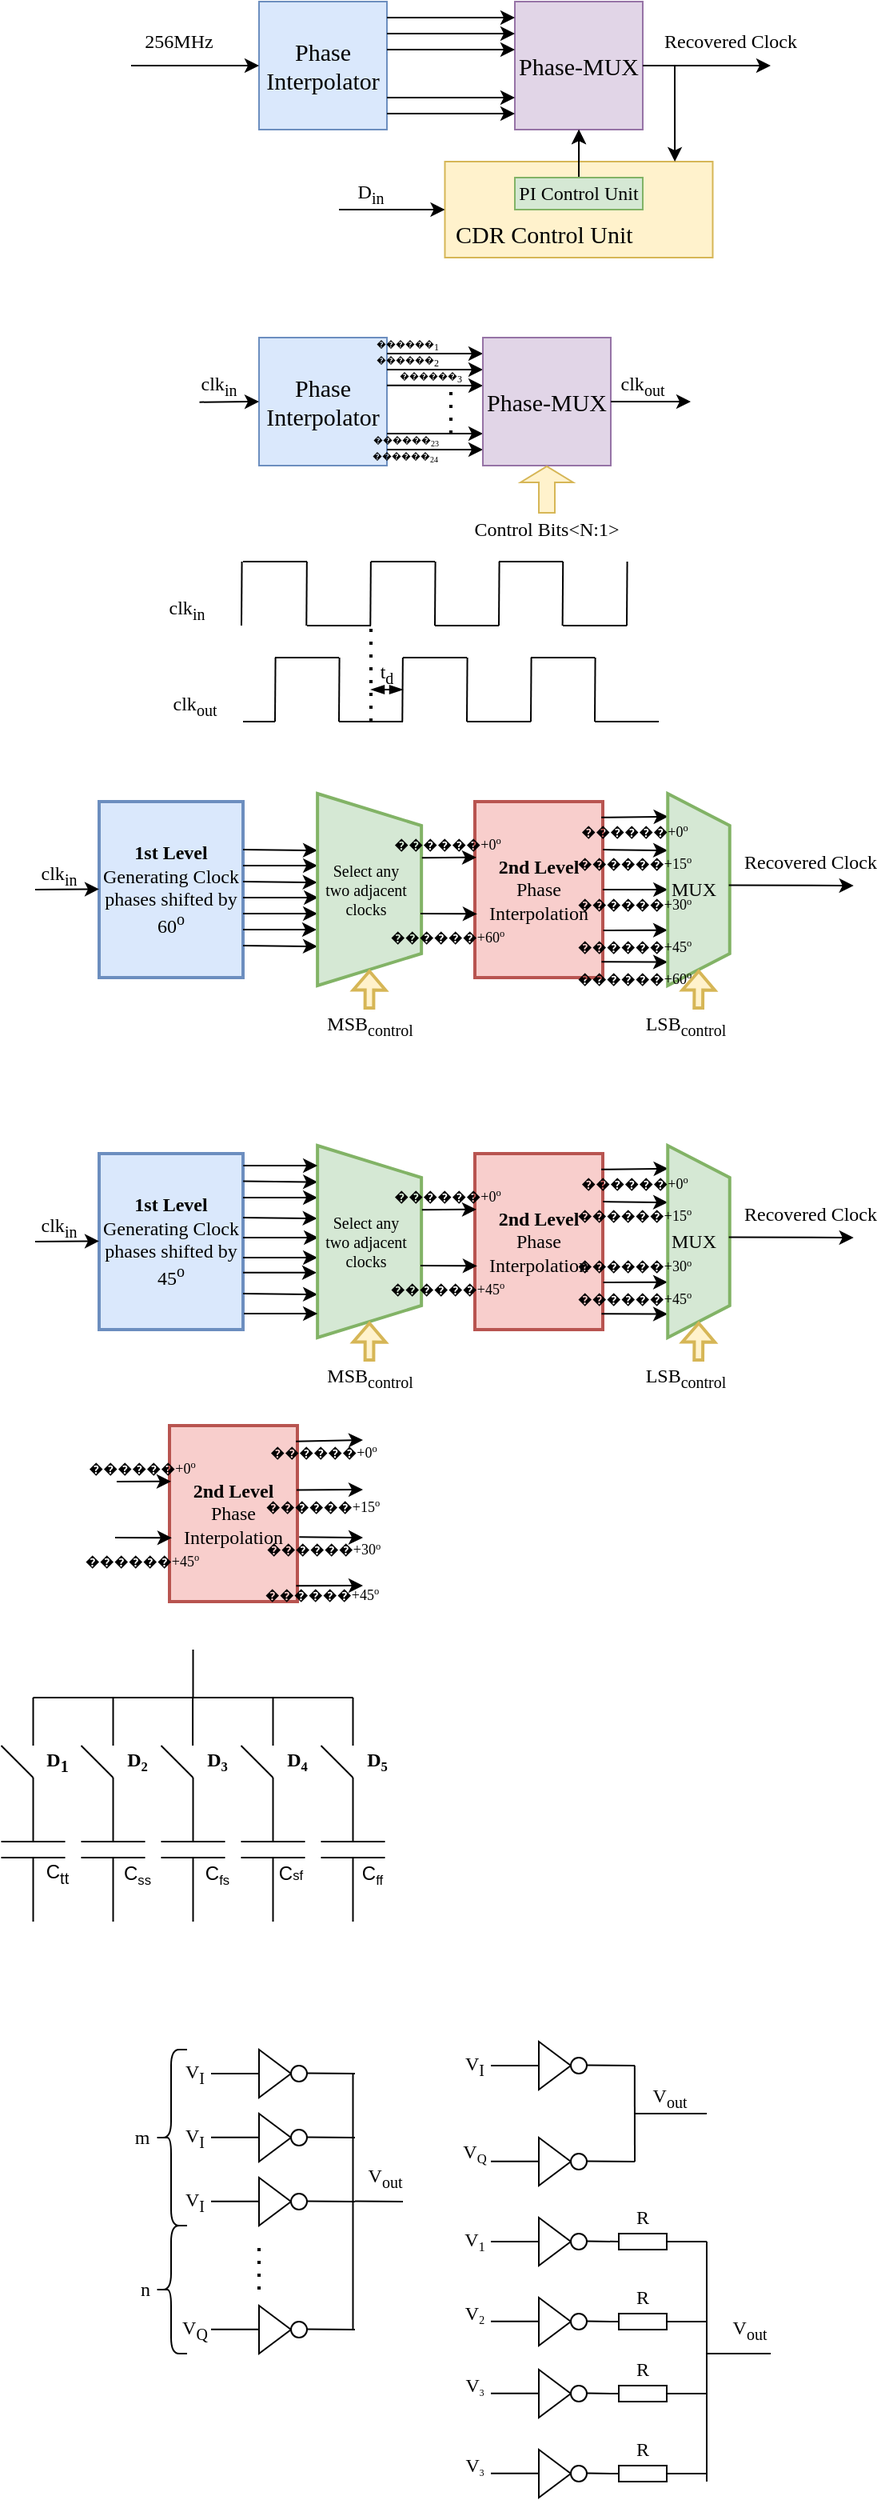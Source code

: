 <mxfile version="24.8.9">
  <diagram name="Page-1" id="OXbIw9xu9yALrL1MYpkd">
    <mxGraphModel dx="463" dy="255" grid="1" gridSize="10" guides="1" tooltips="1" connect="1" arrows="1" fold="1" page="1" pageScale="1" pageWidth="850" pageHeight="1100" math="0" shadow="0">
      <root>
        <mxCell id="0" />
        <mxCell id="1" parent="0" />
        <mxCell id="QYSgvQDud7Rm18ePPlws-1" value="&lt;font style=&quot;font-size: 15px;&quot;&gt;Phase Interpolator&lt;/font&gt;" style="whiteSpace=wrap;html=1;aspect=fixed;fontFamily=palatino;fillColor=#dae8fc;strokeColor=#6c8ebf;" parent="1" vertex="1">
          <mxGeometry x="280" y="120" width="80" height="80" as="geometry" />
        </mxCell>
        <mxCell id="QYSgvQDud7Rm18ePPlws-2" value="" style="endArrow=classic;html=1;rounded=0;entryX=0;entryY=0.5;entryDx=0;entryDy=0;" parent="1" target="QYSgvQDud7Rm18ePPlws-1" edge="1">
          <mxGeometry width="50" height="50" relative="1" as="geometry">
            <mxPoint x="200" y="160" as="sourcePoint" />
            <mxPoint x="240" y="135" as="targetPoint" />
          </mxGeometry>
        </mxCell>
        <mxCell id="QYSgvQDud7Rm18ePPlws-5" value="&lt;font face=&quot;palatino&quot;&gt;256MHz&lt;/font&gt;" style="text;strokeColor=none;align=center;fillColor=none;html=1;verticalAlign=middle;whiteSpace=wrap;rounded=0;" parent="1" vertex="1">
          <mxGeometry x="200" y="130" width="60" height="30" as="geometry" />
        </mxCell>
        <mxCell id="QYSgvQDud7Rm18ePPlws-6" value="Phase-MUX" style="whiteSpace=wrap;html=1;aspect=fixed;fontFamily=palatino;fontSize=15;fillColor=#e1d5e7;strokeColor=#9673a6;" parent="1" vertex="1">
          <mxGeometry x="440" y="120" width="80" height="80" as="geometry" />
        </mxCell>
        <mxCell id="QYSgvQDud7Rm18ePPlws-7" value="" style="endArrow=classic;html=1;rounded=0;entryX=0;entryY=0.5;entryDx=0;entryDy=0;" parent="1" edge="1">
          <mxGeometry width="50" height="50" relative="1" as="geometry">
            <mxPoint x="360" y="130" as="sourcePoint" />
            <mxPoint x="440" y="130" as="targetPoint" />
          </mxGeometry>
        </mxCell>
        <mxCell id="QYSgvQDud7Rm18ePPlws-8" value="" style="endArrow=classic;html=1;rounded=0;entryX=0;entryY=0.5;entryDx=0;entryDy=0;" parent="1" edge="1">
          <mxGeometry width="50" height="50" relative="1" as="geometry">
            <mxPoint x="360" y="140" as="sourcePoint" />
            <mxPoint x="440" y="140" as="targetPoint" />
          </mxGeometry>
        </mxCell>
        <mxCell id="QYSgvQDud7Rm18ePPlws-9" value="" style="endArrow=classic;html=1;rounded=0;entryX=0;entryY=0.5;entryDx=0;entryDy=0;" parent="1" edge="1">
          <mxGeometry width="50" height="50" relative="1" as="geometry">
            <mxPoint x="360" y="150" as="sourcePoint" />
            <mxPoint x="440" y="150" as="targetPoint" />
          </mxGeometry>
        </mxCell>
        <mxCell id="QYSgvQDud7Rm18ePPlws-10" value="" style="endArrow=classic;html=1;rounded=0;entryX=0;entryY=0.5;entryDx=0;entryDy=0;" parent="1" edge="1">
          <mxGeometry width="50" height="50" relative="1" as="geometry">
            <mxPoint x="360" y="180" as="sourcePoint" />
            <mxPoint x="440" y="180" as="targetPoint" />
          </mxGeometry>
        </mxCell>
        <mxCell id="QYSgvQDud7Rm18ePPlws-11" value="" style="endArrow=classic;html=1;rounded=0;entryX=0;entryY=0.5;entryDx=0;entryDy=0;" parent="1" edge="1">
          <mxGeometry width="50" height="50" relative="1" as="geometry">
            <mxPoint x="360" y="190" as="sourcePoint" />
            <mxPoint x="440" y="190" as="targetPoint" />
          </mxGeometry>
        </mxCell>
        <mxCell id="QYSgvQDud7Rm18ePPlws-17" value="" style="edgeStyle=orthogonalEdgeStyle;rounded=0;orthogonalLoop=1;jettySize=auto;html=1;" parent="1" source="QYSgvQDud7Rm18ePPlws-16" target="QYSgvQDud7Rm18ePPlws-6" edge="1">
          <mxGeometry relative="1" as="geometry" />
        </mxCell>
        <mxCell id="QYSgvQDud7Rm18ePPlws-16" value="CDR Control Unit" style="rounded=0;whiteSpace=wrap;html=1;fontFamily=palatino;fontSize=15;align=left;spacingTop=30;spacingLeft=5;fillColor=#fff2cc;strokeColor=#d6b656;" parent="1" vertex="1">
          <mxGeometry x="396.25" y="220" width="167.5" height="60" as="geometry" />
        </mxCell>
        <mxCell id="QYSgvQDud7Rm18ePPlws-19" value="" style="edgeStyle=orthogonalEdgeStyle;rounded=0;orthogonalLoop=1;jettySize=auto;html=1;" parent="1" source="QYSgvQDud7Rm18ePPlws-18" target="QYSgvQDud7Rm18ePPlws-6" edge="1">
          <mxGeometry relative="1" as="geometry" />
        </mxCell>
        <mxCell id="QYSgvQDud7Rm18ePPlws-18" value="PI Control Unit" style="rounded=0;whiteSpace=wrap;html=1;fontFamily=palatino;fillColor=#d5e8d4;strokeColor=#82b366;" parent="1" vertex="1">
          <mxGeometry x="440" y="230" width="80" height="20" as="geometry" />
        </mxCell>
        <mxCell id="QYSgvQDud7Rm18ePPlws-20" value="" style="endArrow=classic;html=1;rounded=0;" parent="1" edge="1">
          <mxGeometry width="50" height="50" relative="1" as="geometry">
            <mxPoint x="520" y="160" as="sourcePoint" />
            <mxPoint x="600" y="160" as="targetPoint" />
          </mxGeometry>
        </mxCell>
        <mxCell id="QYSgvQDud7Rm18ePPlws-21" value="" style="endArrow=classic;html=1;rounded=0;entryX=0.978;entryY=0;entryDx=0;entryDy=0;entryPerimeter=0;" parent="1" edge="1">
          <mxGeometry width="50" height="50" relative="1" as="geometry">
            <mxPoint x="540" y="160" as="sourcePoint" />
            <mxPoint x="540.065" y="220" as="targetPoint" />
            <Array as="points">
              <mxPoint x="540" y="170" />
            </Array>
          </mxGeometry>
        </mxCell>
        <mxCell id="QYSgvQDud7Rm18ePPlws-22" value="" style="endArrow=classic;html=1;rounded=0;entryX=0;entryY=0.5;entryDx=0;entryDy=0;" parent="1" target="QYSgvQDud7Rm18ePPlws-16" edge="1">
          <mxGeometry width="50" height="50" relative="1" as="geometry">
            <mxPoint x="330" y="250" as="sourcePoint" />
            <mxPoint x="380" y="215" as="targetPoint" />
          </mxGeometry>
        </mxCell>
        <mxCell id="QYSgvQDud7Rm18ePPlws-23" value="&lt;font face=&quot;palatino&quot;&gt;D&lt;sub&gt;in&lt;/sub&gt;&lt;/font&gt;" style="text;strokeColor=none;align=center;fillColor=none;html=1;verticalAlign=middle;whiteSpace=wrap;rounded=0;" parent="1" vertex="1">
          <mxGeometry x="320" y="225" width="60" height="30" as="geometry" />
        </mxCell>
        <mxCell id="QYSgvQDud7Rm18ePPlws-24" value="&lt;font face=&quot;palatino&quot;&gt;Recovered Clock&lt;/font&gt;" style="text;strokeColor=none;align=center;fillColor=none;html=1;verticalAlign=middle;whiteSpace=wrap;rounded=0;" parent="1" vertex="1">
          <mxGeometry x="530" y="130" width="90" height="30" as="geometry" />
        </mxCell>
        <mxCell id="QYSgvQDud7Rm18ePPlws-46" value="&lt;font style=&quot;font-size: 15px;&quot;&gt;Phase Interpolator&lt;/font&gt;" style="whiteSpace=wrap;html=1;aspect=fixed;fontFamily=palatino;fillColor=#dae8fc;strokeColor=#6c8ebf;" parent="1" vertex="1">
          <mxGeometry x="280" y="330" width="80" height="80" as="geometry" />
        </mxCell>
        <mxCell id="QYSgvQDud7Rm18ePPlws-47" value="" style="endArrow=classic;html=1;rounded=0;entryX=0;entryY=0.5;entryDx=0;entryDy=0;exitX=0.092;exitY=1.017;exitDx=0;exitDy=0;exitPerimeter=0;" parent="1" source="QYSgvQDud7Rm18ePPlws-48" target="QYSgvQDud7Rm18ePPlws-46" edge="1">
          <mxGeometry width="50" height="50" relative="1" as="geometry">
            <mxPoint x="220" y="370" as="sourcePoint" />
            <mxPoint x="240" y="345" as="targetPoint" />
          </mxGeometry>
        </mxCell>
        <mxCell id="QYSgvQDud7Rm18ePPlws-48" value="&lt;font face=&quot;palatino&quot;&gt;clk&lt;sub&gt;in&lt;/sub&gt;&lt;/font&gt;" style="text;strokeColor=none;align=center;fillColor=none;html=1;verticalAlign=middle;whiteSpace=wrap;rounded=0;" parent="1" vertex="1">
          <mxGeometry x="240" y="350" width="30" height="20" as="geometry" />
        </mxCell>
        <mxCell id="QYSgvQDud7Rm18ePPlws-49" value="" style="endArrow=classic;html=1;rounded=0;" parent="1" edge="1">
          <mxGeometry width="50" height="50" relative="1" as="geometry">
            <mxPoint x="360" y="340" as="sourcePoint" />
            <mxPoint x="420" y="340" as="targetPoint" />
          </mxGeometry>
        </mxCell>
        <mxCell id="QYSgvQDud7Rm18ePPlws-50" value="" style="endArrow=classic;html=1;rounded=0;" parent="1" edge="1">
          <mxGeometry width="50" height="50" relative="1" as="geometry">
            <mxPoint x="360" y="350" as="sourcePoint" />
            <mxPoint x="420" y="350" as="targetPoint" />
          </mxGeometry>
        </mxCell>
        <mxCell id="QYSgvQDud7Rm18ePPlws-51" value="" style="endArrow=classic;html=1;rounded=0;" parent="1" edge="1">
          <mxGeometry width="50" height="50" relative="1" as="geometry">
            <mxPoint x="360" y="359.84" as="sourcePoint" />
            <mxPoint x="420" y="360" as="targetPoint" />
          </mxGeometry>
        </mxCell>
        <mxCell id="QYSgvQDud7Rm18ePPlws-52" value="" style="endArrow=classic;html=1;rounded=0;" parent="1" edge="1">
          <mxGeometry width="50" height="50" relative="1" as="geometry">
            <mxPoint x="360" y="390" as="sourcePoint" />
            <mxPoint x="420" y="390" as="targetPoint" />
          </mxGeometry>
        </mxCell>
        <mxCell id="QYSgvQDud7Rm18ePPlws-53" value="" style="endArrow=classic;html=1;rounded=0;" parent="1" edge="1">
          <mxGeometry width="50" height="50" relative="1" as="geometry">
            <mxPoint x="360" y="400" as="sourcePoint" />
            <mxPoint x="420" y="400" as="targetPoint" />
          </mxGeometry>
        </mxCell>
        <mxCell id="QYSgvQDud7Rm18ePPlws-54" value="" style="endArrow=none;dashed=1;html=1;dashPattern=1 3;strokeWidth=2;rounded=0;" parent="1" edge="1">
          <mxGeometry width="50" height="50" relative="1" as="geometry">
            <mxPoint x="400" y="390" as="sourcePoint" />
            <mxPoint x="400" y="360" as="targetPoint" />
          </mxGeometry>
        </mxCell>
        <mxCell id="QYSgvQDud7Rm18ePPlws-55" value="&lt;p style=&quot;margin-top: 7.68pt; margin-bottom: 0pt; margin-left: 0in; text-align: left; direction: ltr; unicode-bidi: embed; word-break: normal; font-size: 6px;&quot;&gt;&lt;span style=&quot;font-size: 6px; font-family: &amp;quot;Palatino Linotype&amp;quot;;&quot;&gt;������&lt;sub style=&quot;font-size: 6px;&quot;&gt;1&lt;/sub&gt;&lt;/span&gt;&lt;/p&gt;" style="text;strokeColor=none;align=center;fillColor=none;html=1;verticalAlign=middle;whiteSpace=wrap;rounded=0;fontSize=6;" parent="1" vertex="1">
          <mxGeometry x="366.25" y="330" width="13.75" as="geometry" />
        </mxCell>
        <mxCell id="QYSgvQDud7Rm18ePPlws-56" value="&lt;p style=&quot;margin-top: 7.68pt; margin-bottom: 0pt; margin-left: 0in; text-align: left; direction: ltr; unicode-bidi: embed; word-break: normal; font-size: 6px;&quot;&gt;&lt;span style=&quot;font-family: &amp;quot;Palatino Linotype&amp;quot;; font-size: 6px;&quot;&gt;������&lt;sub style=&quot;font-size: 6px;&quot;&gt;2&lt;/sub&gt;&lt;/span&gt;&lt;/p&gt;" style="text;strokeColor=none;align=center;fillColor=none;html=1;verticalAlign=middle;whiteSpace=wrap;rounded=0;fontSize=6;" parent="1" vertex="1">
          <mxGeometry x="363.13" y="340" width="20" as="geometry" />
        </mxCell>
        <mxCell id="QYSgvQDud7Rm18ePPlws-57" value="&lt;p style=&quot;margin-top: 7.68pt; margin-bottom: 0pt; margin-left: 0in; text-align: left; direction: ltr; unicode-bidi: embed; word-break: normal; font-size: 6px;&quot;&gt;&lt;span style=&quot;font-size: 6px;&quot;&gt;������&lt;font style=&quot;font-size: 6px;&quot; face=&quot;Palatino Linotype&quot;&gt;&lt;sub style=&quot;font-size: 6px;&quot;&gt;3&lt;/sub&gt;&lt;/font&gt;&lt;/span&gt;&lt;/p&gt;" style="text;whiteSpace=wrap;html=1;fontSize=6;verticalAlign=middle;" parent="1" vertex="1">
          <mxGeometry x="366.25" y="350" width="0.63" as="geometry" />
        </mxCell>
        <mxCell id="QYSgvQDud7Rm18ePPlws-58" value="&lt;p style=&quot;margin-top: 7.68pt; margin-bottom: 0pt; margin-left: 0in; text-indent: 0in; text-align: left; direction: ltr; unicode-bidi: embed; word-break: normal; font-size: 6px;&quot;&gt;&lt;span style=&quot;font-family: &amp;quot;Palatino Linotype&amp;quot;;&quot;&gt;������&lt;sub&gt;24&lt;/sub&gt;&lt;/span&gt;&lt;/p&gt;" style="text;strokeColor=none;align=center;fillColor=none;html=1;verticalAlign=middle;whiteSpace=wrap;rounded=0;" parent="1" vertex="1">
          <mxGeometry x="363.13" y="400" width="16.87" as="geometry" />
        </mxCell>
        <mxCell id="QYSgvQDud7Rm18ePPlws-59" value="&lt;p style=&quot;margin-top: 7.68pt; margin-bottom: 0pt; margin-left: 0in; text-indent: 0in; text-align: left; direction: ltr; unicode-bidi: embed; word-break: normal; font-size: 6px;&quot;&gt;&lt;span style=&quot;font-family: &amp;quot;Palatino Linotype&amp;quot;;&quot;&gt;������&lt;sub&gt;23&lt;/sub&gt;&lt;/span&gt;&lt;/p&gt;" style="text;strokeColor=none;align=center;fillColor=none;html=1;verticalAlign=middle;whiteSpace=wrap;rounded=0;" parent="1" vertex="1">
          <mxGeometry x="368.75" y="390" width="5.63" as="geometry" />
        </mxCell>
        <mxCell id="QYSgvQDud7Rm18ePPlws-60" value="Phase-MUX" style="whiteSpace=wrap;html=1;aspect=fixed;fontFamily=palatino;fontSize=15;fillColor=#e1d5e7;strokeColor=#9673a6;" parent="1" vertex="1">
          <mxGeometry x="420" y="330" width="80" height="80" as="geometry" />
        </mxCell>
        <mxCell id="QYSgvQDud7Rm18ePPlws-61" value="" style="shape=flexArrow;endArrow=classic;html=1;rounded=0;entryX=0.5;entryY=1;entryDx=0;entryDy=0;endWidth=21.875;endSize=3.0;fillColor=#fff2cc;strokeColor=#d6b656;" parent="1" source="QYSgvQDud7Rm18ePPlws-62" target="QYSgvQDud7Rm18ePPlws-60" edge="1">
          <mxGeometry width="50" height="50" relative="1" as="geometry">
            <mxPoint x="480" y="440" as="sourcePoint" />
            <mxPoint x="520" y="420" as="targetPoint" />
          </mxGeometry>
        </mxCell>
        <mxCell id="QYSgvQDud7Rm18ePPlws-62" value="&lt;font face=&quot;palatino&quot;&gt;Control Bits&amp;lt;N:1&amp;gt;&lt;/font&gt;" style="text;strokeColor=none;align=center;fillColor=none;html=1;verticalAlign=middle;whiteSpace=wrap;rounded=0;" parent="1" vertex="1">
          <mxGeometry x="405" y="440" width="110" height="20" as="geometry" />
        </mxCell>
        <mxCell id="QYSgvQDud7Rm18ePPlws-63" value="" style="endArrow=classic;html=1;rounded=0;" parent="1" edge="1">
          <mxGeometry width="50" height="50" relative="1" as="geometry">
            <mxPoint x="500" y="370" as="sourcePoint" />
            <mxPoint x="550" y="370" as="targetPoint" />
          </mxGeometry>
        </mxCell>
        <mxCell id="QYSgvQDud7Rm18ePPlws-66" value="&lt;font face=&quot;palatino&quot;&gt;clk&lt;sub&gt;out&lt;/sub&gt;&lt;/font&gt;" style="text;strokeColor=none;align=center;fillColor=none;html=1;verticalAlign=middle;whiteSpace=wrap;rounded=0;" parent="1" vertex="1">
          <mxGeometry x="500" y="350" width="40" height="20" as="geometry" />
        </mxCell>
        <mxCell id="QYSgvQDud7Rm18ePPlws-72" value="" style="endArrow=none;html=1;rounded=0;" parent="1" edge="1">
          <mxGeometry width="50" height="50" relative="1" as="geometry">
            <mxPoint x="269" y="510" as="sourcePoint" />
            <mxPoint x="269.29" y="470" as="targetPoint" />
          </mxGeometry>
        </mxCell>
        <mxCell id="QYSgvQDud7Rm18ePPlws-73" value="" style="endArrow=none;html=1;rounded=0;" parent="1" edge="1">
          <mxGeometry width="50" height="50" relative="1" as="geometry">
            <mxPoint x="309.64" y="510" as="sourcePoint" />
            <mxPoint x="309.93" y="470" as="targetPoint" />
          </mxGeometry>
        </mxCell>
        <mxCell id="QYSgvQDud7Rm18ePPlws-74" value="" style="endArrow=none;html=1;rounded=0;" parent="1" edge="1">
          <mxGeometry width="50" height="50" relative="1" as="geometry">
            <mxPoint x="349.64" y="510" as="sourcePoint" />
            <mxPoint x="349.93" y="470" as="targetPoint" />
          </mxGeometry>
        </mxCell>
        <mxCell id="QYSgvQDud7Rm18ePPlws-75" value="" style="endArrow=none;html=1;rounded=0;" parent="1" edge="1">
          <mxGeometry width="50" height="50" relative="1" as="geometry">
            <mxPoint x="390" y="510" as="sourcePoint" />
            <mxPoint x="390.29" y="470" as="targetPoint" />
          </mxGeometry>
        </mxCell>
        <mxCell id="QYSgvQDud7Rm18ePPlws-76" value="" style="endArrow=none;html=1;rounded=0;" parent="1" edge="1">
          <mxGeometry width="50" height="50" relative="1" as="geometry">
            <mxPoint x="430" y="510" as="sourcePoint" />
            <mxPoint x="430.29" y="470" as="targetPoint" />
          </mxGeometry>
        </mxCell>
        <mxCell id="QYSgvQDud7Rm18ePPlws-77" value="" style="endArrow=none;html=1;rounded=0;" parent="1" edge="1">
          <mxGeometry width="50" height="50" relative="1" as="geometry">
            <mxPoint x="469.82" y="510" as="sourcePoint" />
            <mxPoint x="470.11" y="470" as="targetPoint" />
          </mxGeometry>
        </mxCell>
        <mxCell id="QYSgvQDud7Rm18ePPlws-78" value="" style="endArrow=none;html=1;rounded=0;" parent="1" edge="1">
          <mxGeometry width="50" height="50" relative="1" as="geometry">
            <mxPoint x="510" y="510" as="sourcePoint" />
            <mxPoint x="510.29" y="470" as="targetPoint" />
          </mxGeometry>
        </mxCell>
        <mxCell id="QYSgvQDud7Rm18ePPlws-79" value="" style="endArrow=none;html=1;rounded=0;" parent="1" edge="1">
          <mxGeometry width="50" height="50" relative="1" as="geometry">
            <mxPoint x="290" y="570" as="sourcePoint" />
            <mxPoint x="290.29" y="530" as="targetPoint" />
          </mxGeometry>
        </mxCell>
        <mxCell id="QYSgvQDud7Rm18ePPlws-80" value="" style="endArrow=none;html=1;rounded=0;" parent="1" edge="1">
          <mxGeometry width="50" height="50" relative="1" as="geometry">
            <mxPoint x="330" y="570" as="sourcePoint" />
            <mxPoint x="330.29" y="530" as="targetPoint" />
          </mxGeometry>
        </mxCell>
        <mxCell id="QYSgvQDud7Rm18ePPlws-81" value="" style="endArrow=none;html=1;rounded=0;" parent="1" edge="1">
          <mxGeometry width="50" height="50" relative="1" as="geometry">
            <mxPoint x="369.64" y="570" as="sourcePoint" />
            <mxPoint x="369.93" y="530" as="targetPoint" />
          </mxGeometry>
        </mxCell>
        <mxCell id="QYSgvQDud7Rm18ePPlws-82" value="" style="endArrow=none;html=1;rounded=0;" parent="1" edge="1">
          <mxGeometry width="50" height="50" relative="1" as="geometry">
            <mxPoint x="410" y="570" as="sourcePoint" />
            <mxPoint x="410.29" y="530" as="targetPoint" />
          </mxGeometry>
        </mxCell>
        <mxCell id="QYSgvQDud7Rm18ePPlws-83" value="" style="endArrow=none;html=1;rounded=0;" parent="1" edge="1">
          <mxGeometry width="50" height="50" relative="1" as="geometry">
            <mxPoint x="450" y="570" as="sourcePoint" />
            <mxPoint x="450.29" y="530" as="targetPoint" />
          </mxGeometry>
        </mxCell>
        <mxCell id="QYSgvQDud7Rm18ePPlws-84" value="" style="endArrow=none;html=1;rounded=0;" parent="1" edge="1">
          <mxGeometry width="50" height="50" relative="1" as="geometry">
            <mxPoint x="490" y="570" as="sourcePoint" />
            <mxPoint x="490.29" y="530" as="targetPoint" />
          </mxGeometry>
        </mxCell>
        <mxCell id="QYSgvQDud7Rm18ePPlws-85" value="" style="endArrow=none;html=1;rounded=0;" parent="1" edge="1">
          <mxGeometry width="50" height="50" relative="1" as="geometry">
            <mxPoint x="310" y="510" as="sourcePoint" />
            <mxPoint x="350" y="510" as="targetPoint" />
          </mxGeometry>
        </mxCell>
        <mxCell id="QYSgvQDud7Rm18ePPlws-86" value="" style="endArrow=none;html=1;rounded=0;" parent="1" edge="1">
          <mxGeometry width="50" height="50" relative="1" as="geometry">
            <mxPoint x="270" y="470" as="sourcePoint" />
            <mxPoint x="310" y="470" as="targetPoint" />
          </mxGeometry>
        </mxCell>
        <mxCell id="QYSgvQDud7Rm18ePPlws-87" value="" style="endArrow=none;html=1;rounded=0;" parent="1" edge="1">
          <mxGeometry width="50" height="50" relative="1" as="geometry">
            <mxPoint x="290" y="530" as="sourcePoint" />
            <mxPoint x="330" y="530" as="targetPoint" />
          </mxGeometry>
        </mxCell>
        <mxCell id="QYSgvQDud7Rm18ePPlws-88" value="" style="endArrow=none;html=1;rounded=0;" parent="1" edge="1">
          <mxGeometry width="50" height="50" relative="1" as="geometry">
            <mxPoint x="350" y="470" as="sourcePoint" />
            <mxPoint x="390" y="470" as="targetPoint" />
          </mxGeometry>
        </mxCell>
        <mxCell id="QYSgvQDud7Rm18ePPlws-89" value="" style="endArrow=none;html=1;rounded=0;" parent="1" edge="1">
          <mxGeometry width="50" height="50" relative="1" as="geometry">
            <mxPoint x="390" y="510" as="sourcePoint" />
            <mxPoint x="430" y="510" as="targetPoint" />
          </mxGeometry>
        </mxCell>
        <mxCell id="QYSgvQDud7Rm18ePPlws-90" value="" style="endArrow=none;html=1;rounded=0;" parent="1" edge="1">
          <mxGeometry width="50" height="50" relative="1" as="geometry">
            <mxPoint x="430" y="470" as="sourcePoint" />
            <mxPoint x="470" y="470" as="targetPoint" />
          </mxGeometry>
        </mxCell>
        <mxCell id="QYSgvQDud7Rm18ePPlws-91" value="" style="endArrow=none;html=1;rounded=0;" parent="1" edge="1">
          <mxGeometry width="50" height="50" relative="1" as="geometry">
            <mxPoint x="330" y="570" as="sourcePoint" />
            <mxPoint x="370" y="570" as="targetPoint" />
          </mxGeometry>
        </mxCell>
        <mxCell id="QYSgvQDud7Rm18ePPlws-92" value="" style="endArrow=none;html=1;rounded=0;" parent="1" edge="1">
          <mxGeometry width="50" height="50" relative="1" as="geometry">
            <mxPoint x="470" y="510" as="sourcePoint" />
            <mxPoint x="510" y="510" as="targetPoint" />
          </mxGeometry>
        </mxCell>
        <mxCell id="QYSgvQDud7Rm18ePPlws-93" value="" style="endArrow=none;html=1;rounded=0;" parent="1" edge="1">
          <mxGeometry width="50" height="50" relative="1" as="geometry">
            <mxPoint x="370" y="530" as="sourcePoint" />
            <mxPoint x="410" y="530" as="targetPoint" />
          </mxGeometry>
        </mxCell>
        <mxCell id="QYSgvQDud7Rm18ePPlws-94" value="" style="endArrow=none;html=1;rounded=0;" parent="1" edge="1">
          <mxGeometry width="50" height="50" relative="1" as="geometry">
            <mxPoint x="410" y="570" as="sourcePoint" />
            <mxPoint x="450" y="570" as="targetPoint" />
          </mxGeometry>
        </mxCell>
        <mxCell id="QYSgvQDud7Rm18ePPlws-95" value="" style="endArrow=none;html=1;rounded=0;" parent="1" edge="1">
          <mxGeometry width="50" height="50" relative="1" as="geometry">
            <mxPoint x="450" y="530" as="sourcePoint" />
            <mxPoint x="490" y="530" as="targetPoint" />
          </mxGeometry>
        </mxCell>
        <mxCell id="QYSgvQDud7Rm18ePPlws-96" value="" style="endArrow=none;html=1;rounded=0;" parent="1" edge="1">
          <mxGeometry width="50" height="50" relative="1" as="geometry">
            <mxPoint x="490" y="570" as="sourcePoint" />
            <mxPoint x="530" y="570" as="targetPoint" />
          </mxGeometry>
        </mxCell>
        <mxCell id="QYSgvQDud7Rm18ePPlws-97" value="" style="endArrow=none;dashed=1;html=1;dashPattern=1 3;strokeWidth=2;rounded=0;" parent="1" edge="1">
          <mxGeometry width="50" height="50" relative="1" as="geometry">
            <mxPoint x="350" y="570" as="sourcePoint" />
            <mxPoint x="350" y="510" as="targetPoint" />
          </mxGeometry>
        </mxCell>
        <mxCell id="QYSgvQDud7Rm18ePPlws-98" value="" style="endArrow=none;html=1;rounded=0;" parent="1" edge="1">
          <mxGeometry width="50" height="50" relative="1" as="geometry">
            <mxPoint x="270" y="570" as="sourcePoint" />
            <mxPoint x="290" y="570" as="targetPoint" />
          </mxGeometry>
        </mxCell>
        <mxCell id="QYSgvQDud7Rm18ePPlws-99" value="&lt;font face=&quot;palatino&quot;&gt;clk&lt;sub&gt;in&lt;/sub&gt;&lt;/font&gt;" style="text;strokeColor=none;align=center;fillColor=none;html=1;verticalAlign=middle;whiteSpace=wrap;rounded=0;" parent="1" vertex="1">
          <mxGeometry x="220" y="490" width="30" height="20" as="geometry" />
        </mxCell>
        <mxCell id="QYSgvQDud7Rm18ePPlws-100" value="&lt;font face=&quot;palatino&quot;&gt;clk&lt;sub&gt;out&lt;/sub&gt;&lt;/font&gt;" style="text;strokeColor=none;align=center;fillColor=none;html=1;verticalAlign=middle;whiteSpace=wrap;rounded=0;" parent="1" vertex="1">
          <mxGeometry x="220" y="550" width="40" height="20" as="geometry" />
        </mxCell>
        <mxCell id="QYSgvQDud7Rm18ePPlws-101" value="" style="endArrow=blockThin;startArrow=blockThin;html=1;rounded=0;strokeWidth=1;jumpSize=5;curved=1;startFill=1;endFill=1;" parent="1" edge="1">
          <mxGeometry width="50" height="50" relative="1" as="geometry">
            <mxPoint x="350" y="550" as="sourcePoint" />
            <mxPoint x="370" y="550" as="targetPoint" />
          </mxGeometry>
        </mxCell>
        <mxCell id="QYSgvQDud7Rm18ePPlws-103" value="t&lt;font&gt;&lt;sub&gt;d&lt;/sub&gt;&lt;/font&gt;" style="text;strokeColor=none;align=center;fillColor=none;html=1;verticalAlign=middle;whiteSpace=wrap;rounded=0;fontFamily=palatino;" parent="1" vertex="1">
          <mxGeometry x="350" y="530" width="20" height="20" as="geometry" />
        </mxCell>
        <mxCell id="QWjKBm3lf70nuH9CTsI9-19" value="&lt;div&gt;&lt;b&gt;1st Level&lt;/b&gt;&lt;/div&gt;Generating Clock phases shifted by 60&lt;span&gt;&lt;sup&gt;o&lt;/sup&gt;&lt;/span&gt;" style="rounded=0;whiteSpace=wrap;html=1;fontSize=12;fontFamily=palatino;fillColor=#dae8fc;strokeColor=#6c8ebf;strokeWidth=2;" vertex="1" parent="1">
          <mxGeometry x="180" y="620" width="90" height="110" as="geometry" />
        </mxCell>
        <mxCell id="QWjKBm3lf70nuH9CTsI9-20" value="" style="endArrow=classic;html=1;rounded=0;entryX=0;entryY=0.5;entryDx=0;entryDy=0;fontFamily=palatino;" edge="1" parent="1">
          <mxGeometry width="50" height="50" relative="1" as="geometry">
            <mxPoint x="140" y="675" as="sourcePoint" />
            <mxPoint x="180" y="674.73" as="targetPoint" />
          </mxGeometry>
        </mxCell>
        <mxCell id="QWjKBm3lf70nuH9CTsI9-22" value="&lt;b&gt;2nd Level&lt;/b&gt;&lt;div&gt;Phase Interpolation&lt;/div&gt;" style="rounded=0;whiteSpace=wrap;html=1;fontFamily=palatino;fillColor=#f8cecc;strokeColor=#b85450;strokeWidth=2;" vertex="1" parent="1">
          <mxGeometry x="415" y="620.01" width="80" height="110" as="geometry" />
        </mxCell>
        <mxCell id="QWjKBm3lf70nuH9CTsI9-23" value="" style="endArrow=classic;html=1;rounded=0;fontFamily=palatino;entryX=0.296;entryY=1.001;entryDx=0;entryDy=0;entryPerimeter=0;" edge="1" parent="1" target="QWjKBm3lf70nuH9CTsI9-31">
          <mxGeometry width="50" height="50" relative="1" as="geometry">
            <mxPoint x="270" y="650" as="sourcePoint" />
            <mxPoint x="320" y="650" as="targetPoint" />
          </mxGeometry>
        </mxCell>
        <mxCell id="QWjKBm3lf70nuH9CTsI9-24" value="" style="endArrow=classic;html=1;rounded=0;fontFamily=palatino;entryX=0;entryY=0;entryDx=0;entryDy=0;" edge="1" parent="1" target="QWjKBm3lf70nuH9CTsI9-35">
          <mxGeometry width="50" height="50" relative="1" as="geometry">
            <mxPoint x="270" y="660" as="sourcePoint" />
            <mxPoint x="320" y="660" as="targetPoint" />
          </mxGeometry>
        </mxCell>
        <mxCell id="QWjKBm3lf70nuH9CTsI9-25" value="" style="endArrow=classic;html=1;rounded=0;fontFamily=palatino;entryX=-0.004;entryY=0.351;entryDx=0;entryDy=0;entryPerimeter=0;" edge="1" parent="1" target="QWjKBm3lf70nuH9CTsI9-35">
          <mxGeometry width="50" height="50" relative="1" as="geometry">
            <mxPoint x="270" y="670" as="sourcePoint" />
            <mxPoint x="320" y="670" as="targetPoint" />
          </mxGeometry>
        </mxCell>
        <mxCell id="QWjKBm3lf70nuH9CTsI9-26" value="" style="endArrow=classic;html=1;rounded=0;fontFamily=palatino;entryX=0.009;entryY=0.665;entryDx=0;entryDy=0;entryPerimeter=0;" edge="1" parent="1" target="QWjKBm3lf70nuH9CTsI9-35">
          <mxGeometry width="50" height="50" relative="1" as="geometry">
            <mxPoint x="270" y="680" as="sourcePoint" />
            <mxPoint x="320" y="680" as="targetPoint" />
          </mxGeometry>
        </mxCell>
        <mxCell id="QWjKBm3lf70nuH9CTsI9-27" value="" style="endArrow=classic;html=1;rounded=0;fontFamily=palatino;" edge="1" parent="1">
          <mxGeometry width="50" height="50" relative="1" as="geometry">
            <mxPoint x="270" y="700" as="sourcePoint" />
            <mxPoint x="316" y="700" as="targetPoint" />
          </mxGeometry>
        </mxCell>
        <mxCell id="QWjKBm3lf70nuH9CTsI9-28" value="" style="endArrow=classic;html=1;rounded=0;fontFamily=palatino;entryX=0.796;entryY=1.001;entryDx=0;entryDy=0;entryPerimeter=0;" edge="1" parent="1" target="QWjKBm3lf70nuH9CTsI9-31">
          <mxGeometry width="50" height="50" relative="1" as="geometry">
            <mxPoint x="270" y="710" as="sourcePoint" />
            <mxPoint x="320" y="710" as="targetPoint" />
          </mxGeometry>
        </mxCell>
        <mxCell id="QWjKBm3lf70nuH9CTsI9-29" value="" style="endArrow=classic;html=1;rounded=0;fontFamily=palatino;entryX=0;entryY=1;entryDx=0;entryDy=0;" edge="1" parent="1" target="QWjKBm3lf70nuH9CTsI9-35">
          <mxGeometry width="50" height="50" relative="1" as="geometry">
            <mxPoint x="270" y="690" as="sourcePoint" />
            <mxPoint x="320" y="690" as="targetPoint" />
          </mxGeometry>
        </mxCell>
        <mxCell id="QWjKBm3lf70nuH9CTsI9-31" value="" style="shape=trapezoid;perimeter=trapezoidPerimeter;whiteSpace=wrap;html=1;fixedSize=1;rotation=90;fontFamily=palatino;fillColor=#d5e8d4;strokeColor=#82b366;strokeWidth=2;" vertex="1" parent="1">
          <mxGeometry x="289.07" y="642.5" width="120" height="65" as="geometry" />
        </mxCell>
        <mxCell id="QWjKBm3lf70nuH9CTsI9-32" value="" style="endArrow=classic;html=1;rounded=0;entryX=0.012;entryY=0.317;entryDx=0;entryDy=0;entryPerimeter=0;exitX=0.334;exitY=-0.005;exitDx=0;exitDy=0;exitPerimeter=0;fontFamily=palatino;" edge="1" parent="1" source="QWjKBm3lf70nuH9CTsI9-31" target="QWjKBm3lf70nuH9CTsI9-22">
          <mxGeometry width="50" height="50" relative="1" as="geometry">
            <mxPoint x="390" y="655" as="sourcePoint" />
            <mxPoint x="360" y="660" as="targetPoint" />
          </mxGeometry>
        </mxCell>
        <mxCell id="QWjKBm3lf70nuH9CTsI9-34" value="" style="endArrow=classic;html=1;rounded=0;entryX=0.018;entryY=0.638;entryDx=0;entryDy=0;entryPerimeter=0;exitX=0.334;exitY=-0.005;exitDx=0;exitDy=0;exitPerimeter=0;fontFamily=palatino;" edge="1" parent="1" target="QWjKBm3lf70nuH9CTsI9-22">
          <mxGeometry width="50" height="50" relative="1" as="geometry">
            <mxPoint x="381" y="690" as="sourcePoint" />
            <mxPoint x="405" y="690" as="targetPoint" />
          </mxGeometry>
        </mxCell>
        <mxCell id="QWjKBm3lf70nuH9CTsI9-35" value="Select any two adjacent clocks" style="text;strokeColor=none;align=center;fillColor=none;html=1;verticalAlign=middle;whiteSpace=wrap;rounded=0;fontSize=10;fontFamily=palatino;" vertex="1" parent="1">
          <mxGeometry x="316.57" y="660" width="60" height="30" as="geometry" />
        </mxCell>
        <mxCell id="QWjKBm3lf70nuH9CTsI9-36" value="" style="shape=flexArrow;endArrow=classic;html=1;rounded=0;width=4.375;endSize=3.263;entryX=1;entryY=0.5;entryDx=0;entryDy=0;endWidth=12.905;fontFamily=palatino;fillColor=#fff2cc;strokeColor=#d6b656;strokeWidth=2;" edge="1" parent="1" target="QWjKBm3lf70nuH9CTsI9-31">
          <mxGeometry width="50" height="50" relative="1" as="geometry">
            <mxPoint x="349" y="750" as="sourcePoint" />
            <mxPoint x="374.07" y="760" as="targetPoint" />
          </mxGeometry>
        </mxCell>
        <mxCell id="QWjKBm3lf70nuH9CTsI9-37" value="" style="endArrow=classic;html=1;rounded=0;entryX=0.12;entryY=0.995;entryDx=0;entryDy=0;entryPerimeter=0;fontFamily=palatino;exitX=0.988;exitY=0.09;exitDx=0;exitDy=0;exitPerimeter=0;" edge="1" parent="1" source="QWjKBm3lf70nuH9CTsI9-22" target="QWjKBm3lf70nuH9CTsI9-42">
          <mxGeometry width="50" height="50" relative="1" as="geometry">
            <mxPoint x="500" y="629" as="sourcePoint" />
            <mxPoint x="520" y="630" as="targetPoint" />
          </mxGeometry>
        </mxCell>
        <mxCell id="QWjKBm3lf70nuH9CTsI9-38" value="" style="endArrow=classic;html=1;rounded=0;entryX=0.296;entryY=1.002;entryDx=0;entryDy=0;entryPerimeter=0;fontFamily=palatino;exitX=1.002;exitY=0.273;exitDx=0;exitDy=0;exitPerimeter=0;" edge="1" parent="1" source="QWjKBm3lf70nuH9CTsI9-22" target="QWjKBm3lf70nuH9CTsI9-42">
          <mxGeometry width="50" height="50" relative="1" as="geometry">
            <mxPoint x="500" y="650" as="sourcePoint" />
            <mxPoint x="520" y="650" as="targetPoint" />
          </mxGeometry>
        </mxCell>
        <mxCell id="QWjKBm3lf70nuH9CTsI9-39" value="" style="endArrow=classic;html=1;rounded=0;entryX=0.5;entryY=1;entryDx=0;entryDy=0;fontFamily=palatino;exitX=1;exitY=0.5;exitDx=0;exitDy=0;" edge="1" parent="1" source="QWjKBm3lf70nuH9CTsI9-22" target="QWjKBm3lf70nuH9CTsI9-42">
          <mxGeometry width="50" height="50" relative="1" as="geometry">
            <mxPoint x="510" y="670" as="sourcePoint" />
            <mxPoint x="520" y="674.82" as="targetPoint" />
          </mxGeometry>
        </mxCell>
        <mxCell id="QWjKBm3lf70nuH9CTsI9-40" value="" style="endArrow=classic;html=1;rounded=0;entryX=0.711;entryY=1.002;entryDx=0;entryDy=0;entryPerimeter=0;fontFamily=palatino;exitX=1.004;exitY=0.732;exitDx=0;exitDy=0;exitPerimeter=0;" edge="1" parent="1" source="QWjKBm3lf70nuH9CTsI9-22" target="QWjKBm3lf70nuH9CTsI9-42">
          <mxGeometry width="50" height="50" relative="1" as="geometry">
            <mxPoint x="500" y="700" as="sourcePoint" />
            <mxPoint x="520" y="700" as="targetPoint" />
          </mxGeometry>
        </mxCell>
        <mxCell id="QWjKBm3lf70nuH9CTsI9-41" value="" style="endArrow=classic;html=1;rounded=0;entryX=0.877;entryY=1.002;entryDx=0;entryDy=0;entryPerimeter=0;fontFamily=palatino;exitX=0.99;exitY=0.91;exitDx=0;exitDy=0;exitPerimeter=0;" edge="1" parent="1" source="QWjKBm3lf70nuH9CTsI9-22" target="QWjKBm3lf70nuH9CTsI9-42">
          <mxGeometry width="50" height="50" relative="1" as="geometry">
            <mxPoint x="500" y="720" as="sourcePoint" />
            <mxPoint x="520" y="720" as="targetPoint" />
          </mxGeometry>
        </mxCell>
        <mxCell id="QWjKBm3lf70nuH9CTsI9-42" value="" style="shape=trapezoid;perimeter=trapezoidPerimeter;whiteSpace=wrap;html=1;fixedSize=1;rotation=90;fontFamily=palatino;fillColor=#d5e8d4;strokeColor=#82b366;strokeWidth=2;" vertex="1" parent="1">
          <mxGeometry x="495" y="655.63" width="120" height="38.75" as="geometry" />
        </mxCell>
        <mxCell id="QWjKBm3lf70nuH9CTsI9-43" value="" style="shape=flexArrow;endArrow=classic;html=1;rounded=0;width=4.375;endSize=3.263;entryX=1;entryY=0.5;entryDx=0;entryDy=0;endWidth=12.905;fontFamily=palatino;strokeWidth=2;fillColor=#fff2cc;strokeColor=#d6b656;exitX=0.659;exitY=0;exitDx=0;exitDy=0;exitPerimeter=0;" edge="1" parent="1" source="QWjKBm3lf70nuH9CTsI9-45" target="QWjKBm3lf70nuH9CTsI9-42">
          <mxGeometry width="50" height="50" relative="1" as="geometry">
            <mxPoint x="542" y="750" as="sourcePoint" />
            <mxPoint x="543.75" y="730" as="targetPoint" />
          </mxGeometry>
        </mxCell>
        <mxCell id="QWjKBm3lf70nuH9CTsI9-44" value="MSB&lt;sub&gt;control&lt;/sub&gt;" style="text;strokeColor=none;align=center;fillColor=none;html=1;verticalAlign=middle;whiteSpace=wrap;rounded=0;fontFamily=palatino;" vertex="1" parent="1">
          <mxGeometry x="328.61" y="750" width="40.93" height="20" as="geometry" />
        </mxCell>
        <mxCell id="QWjKBm3lf70nuH9CTsI9-45" value="LSB&lt;sub&gt;control&lt;/sub&gt;" style="text;strokeColor=none;align=center;fillColor=none;html=1;verticalAlign=middle;whiteSpace=wrap;rounded=0;fontFamily=palatino;" vertex="1" parent="1">
          <mxGeometry x="521.88" y="750" width="50" height="20" as="geometry" />
        </mxCell>
        <mxCell id="QWjKBm3lf70nuH9CTsI9-46" value="MUX" style="text;strokeColor=none;align=center;fillColor=none;html=1;verticalAlign=middle;whiteSpace=wrap;rounded=0;fontFamily=palatino;" vertex="1" parent="1">
          <mxGeometry x="531.88" y="665" width="40" height="20" as="geometry" />
        </mxCell>
        <mxCell id="QWjKBm3lf70nuH9CTsI9-47" value="" style="endArrow=classic;html=1;rounded=0;exitX=1.049;exitY=0.362;exitDx=0;exitDy=0;exitPerimeter=0;" edge="1" parent="1" source="QWjKBm3lf70nuH9CTsI9-46">
          <mxGeometry width="50" height="50" relative="1" as="geometry">
            <mxPoint x="571.88" y="672.5" as="sourcePoint" />
            <mxPoint x="651.88" y="672.5" as="targetPoint" />
          </mxGeometry>
        </mxCell>
        <mxCell id="QWjKBm3lf70nuH9CTsI9-48" value="&lt;font face=&quot;palatino&quot;&gt;Recovered Clock&lt;/font&gt;" style="text;strokeColor=none;align=center;fillColor=none;html=1;verticalAlign=middle;whiteSpace=wrap;rounded=0;" vertex="1" parent="1">
          <mxGeometry x="580" y="642.5" width="90" height="30" as="geometry" />
        </mxCell>
        <mxCell id="QWjKBm3lf70nuH9CTsI9-52" value="&lt;font face=&quot;palatino&quot;&gt;clk&lt;sub&gt;in&lt;/sub&gt;&lt;/font&gt;" style="text;strokeColor=none;align=center;fillColor=none;html=1;verticalAlign=middle;whiteSpace=wrap;rounded=0;" vertex="1" parent="1">
          <mxGeometry x="140" y="655.63" width="30" height="20" as="geometry" />
        </mxCell>
        <mxCell id="QWjKBm3lf70nuH9CTsI9-53" value="&lt;p style=&quot;language:en-IN;margin-top:0pt;margin-bottom:0pt;margin-left:0in;&lt;br/&gt;text-align:left;direction:ltr;unicode-bidi:embed;mso-line-break-override:none;&lt;br/&gt;word-break:normal;punctuation-wrap:hanging&quot;&gt;&lt;span style=&quot;font-family: &amp;quot;Cambria Math&amp;quot;;&quot;&gt;&lt;font&gt;������+60&lt;span style=&quot;font-size: 7.5px;&quot;&gt;&lt;sup&gt;o&lt;/sup&gt;&lt;/span&gt;&lt;/font&gt;&lt;/span&gt;&lt;/p&gt;" style="text;strokeColor=none;align=center;fillColor=none;html=1;verticalAlign=middle;whiteSpace=wrap;rounded=0;fontSize=9;" vertex="1" parent="1">
          <mxGeometry x="383.13" y="694.38" width="30" height="20" as="geometry" />
        </mxCell>
        <mxCell id="QWjKBm3lf70nuH9CTsI9-54" value="&lt;p style=&quot;language:en-IN;margin-top:0pt;margin-bottom:0pt;margin-left:0in;&lt;br/&gt;text-align:left;direction:ltr;unicode-bidi:embed;mso-line-break-override:none;&lt;br/&gt;word-break:normal;punctuation-wrap:hanging&quot;&gt;&lt;span style=&quot;font-family: &amp;quot;Cambria Math&amp;quot;;&quot;&gt;&lt;font&gt;������+60&lt;span style=&quot;font-size: 7.5px;&quot;&gt;&lt;sup&gt;o&lt;/sup&gt;&lt;/span&gt;&lt;/font&gt;&lt;/span&gt;&lt;/p&gt;" style="text;strokeColor=none;align=center;fillColor=none;html=1;verticalAlign=middle;whiteSpace=wrap;rounded=0;fontSize=9;" vertex="1" parent="1">
          <mxGeometry x="500" y="720" width="30" height="20" as="geometry" />
        </mxCell>
        <mxCell id="QWjKBm3lf70nuH9CTsI9-55" value="&lt;p style=&quot;language:en-IN;margin-top:0pt;margin-bottom:0pt;margin-left:0in;&lt;br/&gt;text-align:left;direction:ltr;unicode-bidi:embed;mso-line-break-override:none;&lt;br/&gt;word-break:normal;punctuation-wrap:hanging&quot;&gt;&lt;span style=&quot;font-family: &amp;quot;Cambria Math&amp;quot;;&quot;&gt;&lt;font&gt;������+45&lt;span style=&quot;font-size: 7.5px;&quot;&gt;&lt;sup&gt;o&lt;/sup&gt;&lt;/span&gt;&lt;/font&gt;&lt;/span&gt;&lt;/p&gt;" style="text;strokeColor=none;align=center;fillColor=none;html=1;verticalAlign=middle;whiteSpace=wrap;rounded=0;fontSize=9;" vertex="1" parent="1">
          <mxGeometry x="500" y="700" width="30" height="20" as="geometry" />
        </mxCell>
        <mxCell id="QWjKBm3lf70nuH9CTsI9-56" value="&lt;p style=&quot;language:en-IN;margin-top:0pt;margin-bottom:0pt;margin-left:0in;&lt;br/&gt;text-align:left;direction:ltr;unicode-bidi:embed;mso-line-break-override:none;&lt;br/&gt;word-break:normal;punctuation-wrap:hanging&quot;&gt;&lt;span style=&quot;font-family: &amp;quot;Cambria Math&amp;quot;;&quot;&gt;&lt;font&gt;������+3&lt;/font&gt;&lt;/span&gt;&lt;span style=&quot;font-family: &amp;quot;Cambria Math&amp;quot;; background-color: initial;&quot;&gt;0&lt;/span&gt;&lt;span style=&quot;font-family: &amp;quot;Cambria Math&amp;quot;; background-color: initial; font-size: 7.5px;&quot;&gt;&lt;sup&gt;o&lt;/sup&gt;&lt;/span&gt;&lt;/p&gt;" style="text;strokeColor=none;align=center;fillColor=none;html=1;verticalAlign=middle;whiteSpace=wrap;rounded=0;fontSize=9;" vertex="1" parent="1">
          <mxGeometry x="500" y="674.38" width="30" height="20" as="geometry" />
        </mxCell>
        <mxCell id="QWjKBm3lf70nuH9CTsI9-57" value="&lt;p style=&quot;language:en-IN;margin-top:0pt;margin-bottom:0pt;margin-left:0in;&lt;br/&gt;text-align:left;direction:ltr;unicode-bidi:embed;mso-line-break-override:none;&lt;br/&gt;word-break:normal;punctuation-wrap:hanging&quot;&gt;&lt;span style=&quot;font-family: &amp;quot;Cambria Math&amp;quot;;&quot;&gt;&lt;font&gt;������+15&lt;span style=&quot;font-size: 7.5px;&quot;&gt;&lt;sup&gt;o&lt;/sup&gt;&lt;/span&gt;&lt;/font&gt;&lt;/span&gt;&lt;/p&gt;" style="text;strokeColor=none;align=center;fillColor=none;html=1;verticalAlign=middle;whiteSpace=wrap;rounded=0;fontSize=9;" vertex="1" parent="1">
          <mxGeometry x="500" y="647.5" width="30" height="20" as="geometry" />
        </mxCell>
        <mxCell id="QWjKBm3lf70nuH9CTsI9-58" value="&lt;p style=&quot;language:en-IN;margin-top:0pt;margin-bottom:0pt;margin-left:0in;&lt;br/&gt;text-align:left;direction:ltr;unicode-bidi:embed;mso-line-break-override:none;&lt;br/&gt;word-break:normal;punctuation-wrap:hanging&quot;&gt;&lt;span style=&quot;font-family: &amp;quot;Cambria Math&amp;quot;;&quot;&gt;&lt;font&gt;������+0&lt;span style=&quot;font-size: 7.5px;&quot;&gt;&lt;sup&gt;o&lt;/sup&gt;&lt;/span&gt;&lt;/font&gt;&lt;/span&gt;&lt;/p&gt;" style="text;strokeColor=none;align=center;fillColor=none;html=1;verticalAlign=middle;whiteSpace=wrap;rounded=0;fontSize=9;" vertex="1" parent="1">
          <mxGeometry x="500" y="627.5" width="30" height="20" as="geometry" />
        </mxCell>
        <mxCell id="QWjKBm3lf70nuH9CTsI9-59" value="&lt;p style=&quot;language:en-IN;margin-top:0pt;margin-bottom:0pt;margin-left:0in;&lt;br/&gt;text-align:left;direction:ltr;unicode-bidi:embed;mso-line-break-override:none;&lt;br/&gt;word-break:normal;punctuation-wrap:hanging&quot;&gt;&lt;span style=&quot;font-family: &amp;quot;Cambria Math&amp;quot;;&quot;&gt;&lt;font&gt;������+0&lt;span style=&quot;font-size: 7.5px;&quot;&gt;&lt;sup&gt;o&lt;/sup&gt;&lt;/span&gt;&lt;/font&gt;&lt;/span&gt;&lt;/p&gt;" style="text;strokeColor=none;align=center;fillColor=none;html=1;verticalAlign=middle;whiteSpace=wrap;rounded=0;fontSize=9;" vertex="1" parent="1">
          <mxGeometry x="383.13" y="635.63" width="30" height="20" as="geometry" />
        </mxCell>
        <mxCell id="QWjKBm3lf70nuH9CTsI9-60" value="&lt;div&gt;&lt;b&gt;1st Level&lt;/b&gt;&lt;/div&gt;Generating Clock phases shifted by 45&lt;span&gt;&lt;sup&gt;o&lt;/sup&gt;&lt;/span&gt;" style="rounded=0;whiteSpace=wrap;html=1;fontSize=12;fontFamily=palatino;fillColor=#dae8fc;strokeColor=#6c8ebf;strokeWidth=2;" vertex="1" parent="1">
          <mxGeometry x="180" y="840" width="90" height="110" as="geometry" />
        </mxCell>
        <mxCell id="QWjKBm3lf70nuH9CTsI9-61" value="" style="endArrow=classic;html=1;rounded=0;entryX=0;entryY=0.5;entryDx=0;entryDy=0;fontFamily=palatino;" edge="1" parent="1">
          <mxGeometry width="50" height="50" relative="1" as="geometry">
            <mxPoint x="140" y="895" as="sourcePoint" />
            <mxPoint x="180" y="894.73" as="targetPoint" />
          </mxGeometry>
        </mxCell>
        <mxCell id="QWjKBm3lf70nuH9CTsI9-62" value="&lt;b&gt;2nd Level&lt;/b&gt;&lt;div&gt;Phase Interpolation&lt;/div&gt;" style="rounded=0;whiteSpace=wrap;html=1;fontFamily=palatino;fillColor=#f8cecc;strokeColor=#b85450;strokeWidth=2;" vertex="1" parent="1">
          <mxGeometry x="415" y="840.01" width="80" height="110" as="geometry" />
        </mxCell>
        <mxCell id="QWjKBm3lf70nuH9CTsI9-63" value="" style="endArrow=classic;html=1;rounded=0;fontFamily=palatino;entryX=0.296;entryY=1.001;entryDx=0;entryDy=0;entryPerimeter=0;" edge="1" parent="1">
          <mxGeometry width="50" height="50" relative="1" as="geometry">
            <mxPoint x="270.07" y="857.24" as="sourcePoint" />
            <mxPoint x="316.575" y="857.76" as="targetPoint" />
          </mxGeometry>
        </mxCell>
        <mxCell id="QWjKBm3lf70nuH9CTsI9-64" value="" style="endArrow=classic;html=1;rounded=0;fontFamily=palatino;entryX=0;entryY=0;entryDx=0;entryDy=0;" edge="1" parent="1">
          <mxGeometry width="50" height="50" relative="1" as="geometry">
            <mxPoint x="270" y="867.5" as="sourcePoint" />
            <mxPoint x="316.57" y="867.5" as="targetPoint" />
          </mxGeometry>
        </mxCell>
        <mxCell id="QWjKBm3lf70nuH9CTsI9-65" value="" style="endArrow=classic;html=1;rounded=0;fontFamily=palatino;entryX=-0.004;entryY=0.351;entryDx=0;entryDy=0;entryPerimeter=0;" edge="1" parent="1">
          <mxGeometry width="50" height="50" relative="1" as="geometry">
            <mxPoint x="270" y="880" as="sourcePoint" />
            <mxPoint x="316.33" y="880.53" as="targetPoint" />
          </mxGeometry>
        </mxCell>
        <mxCell id="QWjKBm3lf70nuH9CTsI9-66" value="" style="endArrow=classic;html=1;rounded=0;fontFamily=palatino;entryX=0.009;entryY=0.665;entryDx=0;entryDy=0;entryPerimeter=0;" edge="1" parent="1">
          <mxGeometry width="50" height="50" relative="1" as="geometry">
            <mxPoint x="270" y="892.55" as="sourcePoint" />
            <mxPoint x="317.11" y="892.5" as="targetPoint" />
          </mxGeometry>
        </mxCell>
        <mxCell id="QWjKBm3lf70nuH9CTsI9-67" value="" style="endArrow=classic;html=1;rounded=0;fontFamily=palatino;" edge="1" parent="1">
          <mxGeometry width="50" height="50" relative="1" as="geometry">
            <mxPoint x="270" y="914.38" as="sourcePoint" />
            <mxPoint x="316" y="914.38" as="targetPoint" />
          </mxGeometry>
        </mxCell>
        <mxCell id="QWjKBm3lf70nuH9CTsI9-68" value="" style="endArrow=classic;html=1;rounded=0;fontFamily=palatino;entryX=0.796;entryY=1.001;entryDx=0;entryDy=0;entryPerimeter=0;" edge="1" parent="1">
          <mxGeometry width="50" height="50" relative="1" as="geometry">
            <mxPoint x="270.06" y="927.5" as="sourcePoint" />
            <mxPoint x="316.565" y="928.02" as="targetPoint" />
          </mxGeometry>
        </mxCell>
        <mxCell id="QWjKBm3lf70nuH9CTsI9-69" value="" style="endArrow=classic;html=1;rounded=0;fontFamily=palatino;entryX=0;entryY=1;entryDx=0;entryDy=0;" edge="1" parent="1">
          <mxGeometry width="50" height="50" relative="1" as="geometry">
            <mxPoint x="270" y="905" as="sourcePoint" />
            <mxPoint x="316.57" y="905" as="targetPoint" />
          </mxGeometry>
        </mxCell>
        <mxCell id="QWjKBm3lf70nuH9CTsI9-70" value="" style="shape=trapezoid;perimeter=trapezoidPerimeter;whiteSpace=wrap;html=1;fixedSize=1;rotation=90;fontFamily=palatino;fillColor=#d5e8d4;strokeColor=#82b366;strokeWidth=2;" vertex="1" parent="1">
          <mxGeometry x="289.07" y="862.5" width="120" height="65" as="geometry" />
        </mxCell>
        <mxCell id="QWjKBm3lf70nuH9CTsI9-71" value="" style="endArrow=classic;html=1;rounded=0;entryX=0.012;entryY=0.317;entryDx=0;entryDy=0;entryPerimeter=0;exitX=0.334;exitY=-0.005;exitDx=0;exitDy=0;exitPerimeter=0;fontFamily=palatino;" edge="1" parent="1" source="QWjKBm3lf70nuH9CTsI9-70" target="QWjKBm3lf70nuH9CTsI9-62">
          <mxGeometry width="50" height="50" relative="1" as="geometry">
            <mxPoint x="390" y="875" as="sourcePoint" />
            <mxPoint x="360" y="880" as="targetPoint" />
          </mxGeometry>
        </mxCell>
        <mxCell id="QWjKBm3lf70nuH9CTsI9-72" value="" style="endArrow=classic;html=1;rounded=0;entryX=0.018;entryY=0.638;entryDx=0;entryDy=0;entryPerimeter=0;exitX=0.334;exitY=-0.005;exitDx=0;exitDy=0;exitPerimeter=0;fontFamily=palatino;" edge="1" parent="1" target="QWjKBm3lf70nuH9CTsI9-62">
          <mxGeometry width="50" height="50" relative="1" as="geometry">
            <mxPoint x="381" y="910" as="sourcePoint" />
            <mxPoint x="405" y="910" as="targetPoint" />
          </mxGeometry>
        </mxCell>
        <mxCell id="QWjKBm3lf70nuH9CTsI9-73" value="Select any two adjacent clocks" style="text;strokeColor=none;align=center;fillColor=none;html=1;verticalAlign=middle;whiteSpace=wrap;rounded=0;fontSize=10;fontFamily=palatino;" vertex="1" parent="1">
          <mxGeometry x="316.57" y="880" width="60" height="30" as="geometry" />
        </mxCell>
        <mxCell id="QWjKBm3lf70nuH9CTsI9-74" value="" style="shape=flexArrow;endArrow=classic;html=1;rounded=0;width=4.375;endSize=3.263;entryX=1;entryY=0.5;entryDx=0;entryDy=0;endWidth=12.905;fontFamily=palatino;fillColor=#fff2cc;strokeColor=#d6b656;strokeWidth=2;" edge="1" parent="1" target="QWjKBm3lf70nuH9CTsI9-70">
          <mxGeometry width="50" height="50" relative="1" as="geometry">
            <mxPoint x="349" y="970" as="sourcePoint" />
            <mxPoint x="374.07" y="980" as="targetPoint" />
          </mxGeometry>
        </mxCell>
        <mxCell id="QWjKBm3lf70nuH9CTsI9-75" value="" style="endArrow=classic;html=1;rounded=0;entryX=0.12;entryY=0.995;entryDx=0;entryDy=0;entryPerimeter=0;fontFamily=palatino;exitX=0.988;exitY=0.09;exitDx=0;exitDy=0;exitPerimeter=0;" edge="1" parent="1" source="QWjKBm3lf70nuH9CTsI9-62" target="QWjKBm3lf70nuH9CTsI9-80">
          <mxGeometry width="50" height="50" relative="1" as="geometry">
            <mxPoint x="500" y="849" as="sourcePoint" />
            <mxPoint x="520" y="850" as="targetPoint" />
          </mxGeometry>
        </mxCell>
        <mxCell id="QWjKBm3lf70nuH9CTsI9-76" value="" style="endArrow=classic;html=1;rounded=0;entryX=0.296;entryY=1.002;entryDx=0;entryDy=0;entryPerimeter=0;fontFamily=palatino;exitX=1.002;exitY=0.273;exitDx=0;exitDy=0;exitPerimeter=0;" edge="1" parent="1" source="QWjKBm3lf70nuH9CTsI9-62" target="QWjKBm3lf70nuH9CTsI9-80">
          <mxGeometry width="50" height="50" relative="1" as="geometry">
            <mxPoint x="500" y="870" as="sourcePoint" />
            <mxPoint x="520" y="870" as="targetPoint" />
          </mxGeometry>
        </mxCell>
        <mxCell id="QWjKBm3lf70nuH9CTsI9-78" value="" style="endArrow=classic;html=1;rounded=0;entryX=0.711;entryY=1.002;entryDx=0;entryDy=0;entryPerimeter=0;fontFamily=palatino;exitX=1.004;exitY=0.732;exitDx=0;exitDy=0;exitPerimeter=0;" edge="1" parent="1" source="QWjKBm3lf70nuH9CTsI9-62" target="QWjKBm3lf70nuH9CTsI9-80">
          <mxGeometry width="50" height="50" relative="1" as="geometry">
            <mxPoint x="500" y="920" as="sourcePoint" />
            <mxPoint x="520" y="920" as="targetPoint" />
          </mxGeometry>
        </mxCell>
        <mxCell id="QWjKBm3lf70nuH9CTsI9-79" value="" style="endArrow=classic;html=1;rounded=0;entryX=0.877;entryY=1.002;entryDx=0;entryDy=0;entryPerimeter=0;fontFamily=palatino;exitX=0.99;exitY=0.91;exitDx=0;exitDy=0;exitPerimeter=0;" edge="1" parent="1" source="QWjKBm3lf70nuH9CTsI9-62" target="QWjKBm3lf70nuH9CTsI9-80">
          <mxGeometry width="50" height="50" relative="1" as="geometry">
            <mxPoint x="500" y="940" as="sourcePoint" />
            <mxPoint x="520" y="940" as="targetPoint" />
          </mxGeometry>
        </mxCell>
        <mxCell id="QWjKBm3lf70nuH9CTsI9-80" value="" style="shape=trapezoid;perimeter=trapezoidPerimeter;whiteSpace=wrap;html=1;fixedSize=1;rotation=90;fontFamily=palatino;fillColor=#d5e8d4;strokeColor=#82b366;strokeWidth=2;" vertex="1" parent="1">
          <mxGeometry x="495" y="875.63" width="120" height="38.75" as="geometry" />
        </mxCell>
        <mxCell id="QWjKBm3lf70nuH9CTsI9-81" value="" style="shape=flexArrow;endArrow=classic;html=1;rounded=0;width=4.375;endSize=3.263;entryX=1;entryY=0.5;entryDx=0;entryDy=0;endWidth=12.905;fontFamily=palatino;strokeWidth=2;fillColor=#fff2cc;strokeColor=#d6b656;exitX=0.659;exitY=0;exitDx=0;exitDy=0;exitPerimeter=0;" edge="1" parent="1" source="QWjKBm3lf70nuH9CTsI9-83" target="QWjKBm3lf70nuH9CTsI9-80">
          <mxGeometry width="50" height="50" relative="1" as="geometry">
            <mxPoint x="542" y="970" as="sourcePoint" />
            <mxPoint x="543.75" y="950" as="targetPoint" />
          </mxGeometry>
        </mxCell>
        <mxCell id="QWjKBm3lf70nuH9CTsI9-82" value="MSB&lt;sub&gt;control&lt;/sub&gt;" style="text;strokeColor=none;align=center;fillColor=none;html=1;verticalAlign=middle;whiteSpace=wrap;rounded=0;fontFamily=palatino;" vertex="1" parent="1">
          <mxGeometry x="328.61" y="970" width="40.93" height="20" as="geometry" />
        </mxCell>
        <mxCell id="QWjKBm3lf70nuH9CTsI9-83" value="LSB&lt;sub&gt;control&lt;/sub&gt;" style="text;strokeColor=none;align=center;fillColor=none;html=1;verticalAlign=middle;whiteSpace=wrap;rounded=0;fontFamily=palatino;" vertex="1" parent="1">
          <mxGeometry x="521.88" y="970" width="50" height="20" as="geometry" />
        </mxCell>
        <mxCell id="QWjKBm3lf70nuH9CTsI9-84" value="MUX" style="text;strokeColor=none;align=center;fillColor=none;html=1;verticalAlign=middle;whiteSpace=wrap;rounded=0;fontFamily=palatino;" vertex="1" parent="1">
          <mxGeometry x="531.88" y="885" width="40" height="20" as="geometry" />
        </mxCell>
        <mxCell id="QWjKBm3lf70nuH9CTsI9-85" value="" style="endArrow=classic;html=1;rounded=0;exitX=1.049;exitY=0.362;exitDx=0;exitDy=0;exitPerimeter=0;" edge="1" parent="1" source="QWjKBm3lf70nuH9CTsI9-84">
          <mxGeometry width="50" height="50" relative="1" as="geometry">
            <mxPoint x="571.88" y="892.5" as="sourcePoint" />
            <mxPoint x="651.88" y="892.5" as="targetPoint" />
          </mxGeometry>
        </mxCell>
        <mxCell id="QWjKBm3lf70nuH9CTsI9-86" value="&lt;font face=&quot;palatino&quot;&gt;Recovered Clock&lt;/font&gt;" style="text;strokeColor=none;align=center;fillColor=none;html=1;verticalAlign=middle;whiteSpace=wrap;rounded=0;" vertex="1" parent="1">
          <mxGeometry x="580" y="862.5" width="90" height="30" as="geometry" />
        </mxCell>
        <mxCell id="QWjKBm3lf70nuH9CTsI9-87" value="&lt;font face=&quot;palatino&quot;&gt;clk&lt;sub&gt;in&lt;/sub&gt;&lt;/font&gt;" style="text;strokeColor=none;align=center;fillColor=none;html=1;verticalAlign=middle;whiteSpace=wrap;rounded=0;" vertex="1" parent="1">
          <mxGeometry x="140" y="875.63" width="30" height="20" as="geometry" />
        </mxCell>
        <mxCell id="QWjKBm3lf70nuH9CTsI9-88" value="&lt;p style=&quot;language:en-IN;margin-top:0pt;margin-bottom:0pt;margin-left:0in;&lt;br/&gt;text-align:left;direction:ltr;unicode-bidi:embed;mso-line-break-override:none;&lt;br/&gt;word-break:normal;punctuation-wrap:hanging&quot;&gt;&lt;span style=&quot;font-family: &amp;quot;Cambria Math&amp;quot;;&quot;&gt;&lt;font&gt;������+45&lt;span style=&quot;font-size: 7.5px;&quot;&gt;&lt;sup&gt;o&lt;/sup&gt;&lt;/span&gt;&lt;/font&gt;&lt;/span&gt;&lt;/p&gt;" style="text;strokeColor=none;align=center;fillColor=none;html=1;verticalAlign=middle;whiteSpace=wrap;rounded=0;fontSize=9;" vertex="1" parent="1">
          <mxGeometry x="383.13" y="914.38" width="30" height="20" as="geometry" />
        </mxCell>
        <mxCell id="QWjKBm3lf70nuH9CTsI9-90" value="&lt;p style=&quot;language:en-IN;margin-top:0pt;margin-bottom:0pt;margin-left:0in;&lt;br/&gt;text-align:left;direction:ltr;unicode-bidi:embed;mso-line-break-override:none;&lt;br/&gt;word-break:normal;punctuation-wrap:hanging&quot;&gt;&lt;span style=&quot;font-family: &amp;quot;Cambria Math&amp;quot;;&quot;&gt;&lt;font&gt;������+45&lt;span style=&quot;font-size: 7.5px;&quot;&gt;&lt;sup&gt;o&lt;/sup&gt;&lt;/span&gt;&lt;/font&gt;&lt;/span&gt;&lt;/p&gt;" style="text;strokeColor=none;align=center;fillColor=none;html=1;verticalAlign=middle;whiteSpace=wrap;rounded=0;fontSize=9;" vertex="1" parent="1">
          <mxGeometry x="500" y="920" width="30" height="20" as="geometry" />
        </mxCell>
        <mxCell id="QWjKBm3lf70nuH9CTsI9-91" value="&lt;p style=&quot;language:en-IN;margin-top:0pt;margin-bottom:0pt;margin-left:0in;&lt;br/&gt;text-align:left;direction:ltr;unicode-bidi:embed;mso-line-break-override:none;&lt;br/&gt;word-break:normal;punctuation-wrap:hanging&quot;&gt;&lt;span style=&quot;font-family: &amp;quot;Cambria Math&amp;quot;;&quot;&gt;&lt;font&gt;������+3&lt;/font&gt;&lt;/span&gt;&lt;span style=&quot;font-family: &amp;quot;Cambria Math&amp;quot;; background-color: initial;&quot;&gt;0&lt;/span&gt;&lt;span style=&quot;font-family: &amp;quot;Cambria Math&amp;quot;; background-color: initial; font-size: 7.5px;&quot;&gt;&lt;sup&gt;o&lt;/sup&gt;&lt;/span&gt;&lt;/p&gt;" style="text;strokeColor=none;align=center;fillColor=none;html=1;verticalAlign=middle;whiteSpace=wrap;rounded=0;fontSize=9;" vertex="1" parent="1">
          <mxGeometry x="500" y="900" width="30" height="20" as="geometry" />
        </mxCell>
        <mxCell id="QWjKBm3lf70nuH9CTsI9-92" value="&lt;p style=&quot;language:en-IN;margin-top:0pt;margin-bottom:0pt;margin-left:0in;&lt;br/&gt;text-align:left;direction:ltr;unicode-bidi:embed;mso-line-break-override:none;&lt;br/&gt;word-break:normal;punctuation-wrap:hanging&quot;&gt;&lt;span style=&quot;font-family: &amp;quot;Cambria Math&amp;quot;;&quot;&gt;&lt;font&gt;������+15&lt;span style=&quot;font-size: 7.5px;&quot;&gt;&lt;sup&gt;o&lt;/sup&gt;&lt;/span&gt;&lt;/font&gt;&lt;/span&gt;&lt;/p&gt;" style="text;strokeColor=none;align=center;fillColor=none;html=1;verticalAlign=middle;whiteSpace=wrap;rounded=0;fontSize=9;" vertex="1" parent="1">
          <mxGeometry x="500" y="867.5" width="30" height="20" as="geometry" />
        </mxCell>
        <mxCell id="QWjKBm3lf70nuH9CTsI9-93" value="&lt;p style=&quot;language:en-IN;margin-top:0pt;margin-bottom:0pt;margin-left:0in;&lt;br/&gt;text-align:left;direction:ltr;unicode-bidi:embed;mso-line-break-override:none;&lt;br/&gt;word-break:normal;punctuation-wrap:hanging&quot;&gt;&lt;span style=&quot;font-family: &amp;quot;Cambria Math&amp;quot;;&quot;&gt;&lt;font&gt;������+0&lt;span style=&quot;font-size: 7.5px;&quot;&gt;&lt;sup&gt;o&lt;/sup&gt;&lt;/span&gt;&lt;/font&gt;&lt;/span&gt;&lt;/p&gt;" style="text;strokeColor=none;align=center;fillColor=none;html=1;verticalAlign=middle;whiteSpace=wrap;rounded=0;fontSize=9;" vertex="1" parent="1">
          <mxGeometry x="500" y="847.5" width="30" height="20" as="geometry" />
        </mxCell>
        <mxCell id="QWjKBm3lf70nuH9CTsI9-94" value="&lt;p style=&quot;language:en-IN;margin-top:0pt;margin-bottom:0pt;margin-left:0in;&lt;br/&gt;text-align:left;direction:ltr;unicode-bidi:embed;mso-line-break-override:none;&lt;br/&gt;word-break:normal;punctuation-wrap:hanging&quot;&gt;&lt;span style=&quot;font-family: &amp;quot;Cambria Math&amp;quot;;&quot;&gt;&lt;font&gt;������+0&lt;span style=&quot;font-size: 7.5px;&quot;&gt;&lt;sup&gt;o&lt;/sup&gt;&lt;/span&gt;&lt;/font&gt;&lt;/span&gt;&lt;/p&gt;" style="text;strokeColor=none;align=center;fillColor=none;html=1;verticalAlign=middle;whiteSpace=wrap;rounded=0;fontSize=9;" vertex="1" parent="1">
          <mxGeometry x="383.13" y="855.63" width="30" height="20" as="geometry" />
        </mxCell>
        <mxCell id="QWjKBm3lf70nuH9CTsI9-95" value="" style="endArrow=classic;html=1;rounded=0;fontFamily=palatino;entryX=0.221;entryY=1.009;entryDx=0;entryDy=0;entryPerimeter=0;" edge="1" parent="1">
          <mxGeometry width="50" height="50" relative="1" as="geometry">
            <mxPoint x="270.16" y="847.5" as="sourcePoint" />
            <mxPoint x="316.575" y="847.52" as="targetPoint" />
          </mxGeometry>
        </mxCell>
        <mxCell id="QWjKBm3lf70nuH9CTsI9-96" value="" style="endArrow=classic;html=1;rounded=0;fontFamily=palatino;" edge="1" parent="1">
          <mxGeometry width="50" height="50" relative="1" as="geometry">
            <mxPoint x="270.57" y="940" as="sourcePoint" />
            <mxPoint x="316.57" y="940" as="targetPoint" />
          </mxGeometry>
        </mxCell>
        <mxCell id="QWjKBm3lf70nuH9CTsI9-98" value="&lt;b&gt;2nd Level&lt;/b&gt;&lt;div&gt;Phase Interpolation&lt;/div&gt;" style="rounded=0;whiteSpace=wrap;html=1;fontFamily=palatino;fillColor=#f8cecc;strokeColor=#b85450;strokeWidth=2;" vertex="1" parent="1">
          <mxGeometry x="224" y="1010" width="80" height="110" as="geometry" />
        </mxCell>
        <mxCell id="QWjKBm3lf70nuH9CTsI9-99" value="" style="endArrow=classic;html=1;rounded=0;entryX=0.012;entryY=0.317;entryDx=0;entryDy=0;entryPerimeter=0;exitX=0.334;exitY=-0.005;exitDx=0;exitDy=0;exitPerimeter=0;fontFamily=palatino;" edge="1" parent="1" target="QWjKBm3lf70nuH9CTsI9-98">
          <mxGeometry width="50" height="50" relative="1" as="geometry">
            <mxPoint x="191" y="1044.99" as="sourcePoint" />
            <mxPoint x="169" y="1049.99" as="targetPoint" />
          </mxGeometry>
        </mxCell>
        <mxCell id="QWjKBm3lf70nuH9CTsI9-100" value="" style="endArrow=classic;html=1;rounded=0;entryX=0.018;entryY=0.638;entryDx=0;entryDy=0;entryPerimeter=0;exitX=0.334;exitY=-0.005;exitDx=0;exitDy=0;exitPerimeter=0;fontFamily=palatino;" edge="1" parent="1" target="QWjKBm3lf70nuH9CTsI9-98">
          <mxGeometry width="50" height="50" relative="1" as="geometry">
            <mxPoint x="190" y="1079.99" as="sourcePoint" />
            <mxPoint x="214" y="1079.99" as="targetPoint" />
          </mxGeometry>
        </mxCell>
        <mxCell id="QWjKBm3lf70nuH9CTsI9-101" value="" style="endArrow=classic;html=1;rounded=0;entryX=0.12;entryY=0.995;entryDx=0;entryDy=0;entryPerimeter=0;fontFamily=palatino;exitX=0.988;exitY=0.09;exitDx=0;exitDy=0;exitPerimeter=0;" edge="1" parent="1" source="QWjKBm3lf70nuH9CTsI9-98">
          <mxGeometry width="50" height="50" relative="1" as="geometry">
            <mxPoint x="309" y="1018.99" as="sourcePoint" />
            <mxPoint x="345" y="1018.99" as="targetPoint" />
          </mxGeometry>
        </mxCell>
        <mxCell id="QWjKBm3lf70nuH9CTsI9-102" value="" style="endArrow=classic;html=1;rounded=0;fontFamily=palatino;exitX=0.994;exitY=0.366;exitDx=0;exitDy=0;exitPerimeter=0;" edge="1" parent="1" source="QWjKBm3lf70nuH9CTsI9-98">
          <mxGeometry width="50" height="50" relative="1" as="geometry">
            <mxPoint x="309" y="1039.99" as="sourcePoint" />
            <mxPoint x="345" y="1050" as="targetPoint" />
          </mxGeometry>
        </mxCell>
        <mxCell id="QWjKBm3lf70nuH9CTsI9-103" value="" style="endArrow=classic;html=1;rounded=0;fontFamily=palatino;exitX=1.014;exitY=0.633;exitDx=0;exitDy=0;exitPerimeter=0;" edge="1" parent="1" source="QWjKBm3lf70nuH9CTsI9-98">
          <mxGeometry width="50" height="50" relative="1" as="geometry">
            <mxPoint x="309" y="1089.99" as="sourcePoint" />
            <mxPoint x="345" y="1080" as="targetPoint" />
          </mxGeometry>
        </mxCell>
        <mxCell id="QWjKBm3lf70nuH9CTsI9-104" value="" style="endArrow=classic;html=1;rounded=0;entryX=0.877;entryY=1.002;entryDx=0;entryDy=0;entryPerimeter=0;fontFamily=palatino;exitX=0.99;exitY=0.91;exitDx=0;exitDy=0;exitPerimeter=0;" edge="1" parent="1" source="QWjKBm3lf70nuH9CTsI9-98">
          <mxGeometry width="50" height="50" relative="1" as="geometry">
            <mxPoint x="309" y="1109.99" as="sourcePoint" />
            <mxPoint x="345" y="1109.99" as="targetPoint" />
          </mxGeometry>
        </mxCell>
        <mxCell id="QWjKBm3lf70nuH9CTsI9-105" value="&lt;p style=&quot;language:en-IN;margin-top:0pt;margin-bottom:0pt;margin-left:0in;&lt;br/&gt;text-align:left;direction:ltr;unicode-bidi:embed;mso-line-break-override:none;&lt;br/&gt;word-break:normal;punctuation-wrap:hanging&quot;&gt;&lt;span style=&quot;font-family: &amp;quot;Cambria Math&amp;quot;;&quot;&gt;&lt;font&gt;������+45&lt;span style=&quot;font-size: 7.5px;&quot;&gt;&lt;sup&gt;o&lt;/sup&gt;&lt;/span&gt;&lt;/font&gt;&lt;/span&gt;&lt;/p&gt;" style="text;strokeColor=none;align=center;fillColor=none;html=1;verticalAlign=middle;whiteSpace=wrap;rounded=0;fontSize=9;" vertex="1" parent="1">
          <mxGeometry x="192.13" y="1084.37" width="30" height="20" as="geometry" />
        </mxCell>
        <mxCell id="QWjKBm3lf70nuH9CTsI9-106" value="&lt;p style=&quot;language:en-IN;margin-top:0pt;margin-bottom:0pt;margin-left:0in;&lt;br/&gt;text-align:left;direction:ltr;unicode-bidi:embed;mso-line-break-override:none;&lt;br/&gt;word-break:normal;punctuation-wrap:hanging&quot;&gt;&lt;span style=&quot;font-family: &amp;quot;Cambria Math&amp;quot;;&quot;&gt;&lt;font&gt;������+45&lt;span style=&quot;font-size: 7.5px;&quot;&gt;&lt;sup&gt;o&lt;/sup&gt;&lt;/span&gt;&lt;/font&gt;&lt;/span&gt;&lt;/p&gt;" style="text;strokeColor=none;align=center;fillColor=none;html=1;verticalAlign=middle;whiteSpace=wrap;rounded=0;fontSize=9;" vertex="1" parent="1">
          <mxGeometry x="307.5" y="1110" width="22.5" height="10" as="geometry" />
        </mxCell>
        <mxCell id="QWjKBm3lf70nuH9CTsI9-107" value="&lt;p style=&quot;language:en-IN;margin-top:0pt;margin-bottom:0pt;margin-left:0in;&lt;br/&gt;text-align:left;direction:ltr;unicode-bidi:embed;mso-line-break-override:none;&lt;br/&gt;word-break:normal;punctuation-wrap:hanging&quot;&gt;&lt;span style=&quot;font-family: &amp;quot;Cambria Math&amp;quot;;&quot;&gt;&lt;font&gt;������+3&lt;/font&gt;&lt;/span&gt;&lt;span style=&quot;font-family: &amp;quot;Cambria Math&amp;quot;; background-color: initial;&quot;&gt;0&lt;/span&gt;&lt;span style=&quot;font-family: &amp;quot;Cambria Math&amp;quot;; background-color: initial; font-size: 7.5px;&quot;&gt;&lt;sup&gt;o&lt;/sup&gt;&lt;/span&gt;&lt;/p&gt;" style="text;strokeColor=none;align=center;fillColor=none;html=1;verticalAlign=middle;whiteSpace=wrap;rounded=0;fontSize=9;" vertex="1" parent="1">
          <mxGeometry x="309.3" y="1084.37" width="23.2" height="5.63" as="geometry" />
        </mxCell>
        <mxCell id="QWjKBm3lf70nuH9CTsI9-108" value="&lt;p style=&quot;language:en-IN;margin-top:0pt;margin-bottom:0pt;margin-left:0in;&lt;br/&gt;text-align:left;direction:ltr;unicode-bidi:embed;mso-line-break-override:none;&lt;br/&gt;word-break:normal;punctuation-wrap:hanging&quot;&gt;&lt;span style=&quot;font-family: &amp;quot;Cambria Math&amp;quot;;&quot;&gt;&lt;font&gt;������+15&lt;span style=&quot;font-size: 7.5px;&quot;&gt;&lt;sup&gt;o&lt;/sup&gt;&lt;/span&gt;&lt;/font&gt;&lt;/span&gt;&lt;/p&gt;" style="text;strokeColor=none;align=center;fillColor=none;html=1;verticalAlign=middle;whiteSpace=wrap;rounded=0;fontSize=9;" vertex="1" parent="1">
          <mxGeometry x="305" y="1049.99" width="30" height="20" as="geometry" />
        </mxCell>
        <mxCell id="QWjKBm3lf70nuH9CTsI9-109" value="&lt;p style=&quot;language:en-IN;margin-top:0pt;margin-bottom:0pt;margin-left:0in;&lt;br/&gt;text-align:left;direction:ltr;unicode-bidi:embed;mso-line-break-override:none;&lt;br/&gt;word-break:normal;punctuation-wrap:hanging&quot;&gt;&lt;span style=&quot;font-family: &amp;quot;Cambria Math&amp;quot;;&quot;&gt;&lt;font&gt;������+0&lt;span style=&quot;font-size: 7.5px;&quot;&gt;&lt;sup&gt;o&lt;/sup&gt;&lt;/span&gt;&lt;/font&gt;&lt;/span&gt;&lt;/p&gt;" style="text;strokeColor=none;align=center;fillColor=none;html=1;verticalAlign=middle;whiteSpace=wrap;rounded=0;fontSize=9;" vertex="1" parent="1">
          <mxGeometry x="307.5" y="1020" width="25" height="12.51" as="geometry" />
        </mxCell>
        <mxCell id="QWjKBm3lf70nuH9CTsI9-110" value="&lt;p style=&quot;language:en-IN;margin-top:0pt;margin-bottom:0pt;margin-left:0in;&lt;br/&gt;text-align:left;direction:ltr;unicode-bidi:embed;mso-line-break-override:none;&lt;br/&gt;word-break:normal;punctuation-wrap:hanging&quot;&gt;&lt;span style=&quot;font-family: &amp;quot;Cambria Math&amp;quot;;&quot;&gt;&lt;font&gt;������+0&lt;span style=&quot;font-size: 7.5px;&quot;&gt;&lt;sup&gt;o&lt;/sup&gt;&lt;/span&gt;&lt;/font&gt;&lt;/span&gt;&lt;/p&gt;" style="text;strokeColor=none;align=center;fillColor=none;html=1;verticalAlign=middle;whiteSpace=wrap;rounded=0;fontSize=9;" vertex="1" parent="1">
          <mxGeometry x="192.13" y="1025.62" width="30" height="20" as="geometry" />
        </mxCell>
        <mxCell id="QWjKBm3lf70nuH9CTsI9-112" value="" style="endArrow=none;html=1;rounded=0;" edge="1" parent="1">
          <mxGeometry width="50" height="50" relative="1" as="geometry">
            <mxPoint x="118.75" y="1270" as="sourcePoint" />
            <mxPoint x="158.75" y="1270" as="targetPoint" />
          </mxGeometry>
        </mxCell>
        <mxCell id="QWjKBm3lf70nuH9CTsI9-113" value="" style="endArrow=none;html=1;rounded=0;" edge="1" parent="1">
          <mxGeometry width="50" height="50" relative="1" as="geometry">
            <mxPoint x="118.75" y="1280" as="sourcePoint" />
            <mxPoint x="158.75" y="1280" as="targetPoint" />
          </mxGeometry>
        </mxCell>
        <mxCell id="QWjKBm3lf70nuH9CTsI9-114" value="" style="endArrow=none;html=1;rounded=0;" edge="1" parent="1">
          <mxGeometry width="50" height="50" relative="1" as="geometry">
            <mxPoint x="138.75" y="1320" as="sourcePoint" />
            <mxPoint x="138.75" y="1280" as="targetPoint" />
          </mxGeometry>
        </mxCell>
        <mxCell id="QWjKBm3lf70nuH9CTsI9-115" value="" style="endArrow=none;html=1;rounded=0;" edge="1" parent="1">
          <mxGeometry width="50" height="50" relative="1" as="geometry">
            <mxPoint x="138.75" y="1270" as="sourcePoint" />
            <mxPoint x="138.75" y="1230" as="targetPoint" />
          </mxGeometry>
        </mxCell>
        <mxCell id="QWjKBm3lf70nuH9CTsI9-144" value="" style="endArrow=none;html=1;rounded=0;" edge="1" parent="1">
          <mxGeometry width="50" height="50" relative="1" as="geometry">
            <mxPoint x="138.75" y="1230" as="sourcePoint" />
            <mxPoint x="118.75" y="1210" as="targetPoint" />
          </mxGeometry>
        </mxCell>
        <mxCell id="QWjKBm3lf70nuH9CTsI9-146" value="" style="endArrow=none;html=1;rounded=0;" edge="1" parent="1">
          <mxGeometry width="50" height="50" relative="1" as="geometry">
            <mxPoint x="138.75" y="1210" as="sourcePoint" />
            <mxPoint x="138.75" y="1180" as="targetPoint" />
          </mxGeometry>
        </mxCell>
        <mxCell id="QWjKBm3lf70nuH9CTsI9-147" value="" style="endArrow=none;html=1;rounded=0;" edge="1" parent="1">
          <mxGeometry width="50" height="50" relative="1" as="geometry">
            <mxPoint x="168.75" y="1270" as="sourcePoint" />
            <mxPoint x="208.75" y="1270" as="targetPoint" />
          </mxGeometry>
        </mxCell>
        <mxCell id="QWjKBm3lf70nuH9CTsI9-148" value="" style="endArrow=none;html=1;rounded=0;" edge="1" parent="1">
          <mxGeometry width="50" height="50" relative="1" as="geometry">
            <mxPoint x="168.75" y="1280" as="sourcePoint" />
            <mxPoint x="208.75" y="1280" as="targetPoint" />
          </mxGeometry>
        </mxCell>
        <mxCell id="QWjKBm3lf70nuH9CTsI9-149" value="" style="endArrow=none;html=1;rounded=0;" edge="1" parent="1">
          <mxGeometry width="50" height="50" relative="1" as="geometry">
            <mxPoint x="188.75" y="1320" as="sourcePoint" />
            <mxPoint x="188.75" y="1280" as="targetPoint" />
          </mxGeometry>
        </mxCell>
        <mxCell id="QWjKBm3lf70nuH9CTsI9-150" value="" style="endArrow=none;html=1;rounded=0;" edge="1" parent="1">
          <mxGeometry width="50" height="50" relative="1" as="geometry">
            <mxPoint x="188.75" y="1270" as="sourcePoint" />
            <mxPoint x="188.75" y="1230" as="targetPoint" />
          </mxGeometry>
        </mxCell>
        <mxCell id="QWjKBm3lf70nuH9CTsI9-151" value="" style="endArrow=none;html=1;rounded=0;" edge="1" parent="1">
          <mxGeometry width="50" height="50" relative="1" as="geometry">
            <mxPoint x="188.75" y="1230" as="sourcePoint" />
            <mxPoint x="168.75" y="1210" as="targetPoint" />
          </mxGeometry>
        </mxCell>
        <mxCell id="QWjKBm3lf70nuH9CTsI9-152" value="" style="endArrow=none;html=1;rounded=0;" edge="1" parent="1">
          <mxGeometry width="50" height="50" relative="1" as="geometry">
            <mxPoint x="188.75" y="1210" as="sourcePoint" />
            <mxPoint x="188.75" y="1180" as="targetPoint" />
          </mxGeometry>
        </mxCell>
        <mxCell id="QWjKBm3lf70nuH9CTsI9-153" value="" style="endArrow=none;html=1;rounded=0;" edge="1" parent="1">
          <mxGeometry width="50" height="50" relative="1" as="geometry">
            <mxPoint x="218.75" y="1270" as="sourcePoint" />
            <mxPoint x="258.75" y="1270" as="targetPoint" />
          </mxGeometry>
        </mxCell>
        <mxCell id="QWjKBm3lf70nuH9CTsI9-154" value="" style="endArrow=none;html=1;rounded=0;" edge="1" parent="1">
          <mxGeometry width="50" height="50" relative="1" as="geometry">
            <mxPoint x="218.75" y="1280" as="sourcePoint" />
            <mxPoint x="258.75" y="1280" as="targetPoint" />
          </mxGeometry>
        </mxCell>
        <mxCell id="QWjKBm3lf70nuH9CTsI9-155" value="" style="endArrow=none;html=1;rounded=0;" edge="1" parent="1">
          <mxGeometry width="50" height="50" relative="1" as="geometry">
            <mxPoint x="238.75" y="1320" as="sourcePoint" />
            <mxPoint x="238.75" y="1280" as="targetPoint" />
          </mxGeometry>
        </mxCell>
        <mxCell id="QWjKBm3lf70nuH9CTsI9-156" value="" style="endArrow=none;html=1;rounded=0;" edge="1" parent="1">
          <mxGeometry width="50" height="50" relative="1" as="geometry">
            <mxPoint x="238.75" y="1270" as="sourcePoint" />
            <mxPoint x="238.75" y="1230" as="targetPoint" />
          </mxGeometry>
        </mxCell>
        <mxCell id="QWjKBm3lf70nuH9CTsI9-157" value="" style="endArrow=none;html=1;rounded=0;" edge="1" parent="1">
          <mxGeometry width="50" height="50" relative="1" as="geometry">
            <mxPoint x="238.75" y="1230" as="sourcePoint" />
            <mxPoint x="218.75" y="1210" as="targetPoint" />
          </mxGeometry>
        </mxCell>
        <mxCell id="QWjKBm3lf70nuH9CTsI9-158" value="" style="endArrow=none;html=1;rounded=0;" edge="1" parent="1">
          <mxGeometry width="50" height="50" relative="1" as="geometry">
            <mxPoint x="238.56" y="1210" as="sourcePoint" />
            <mxPoint x="238.56" y="1180" as="targetPoint" />
          </mxGeometry>
        </mxCell>
        <mxCell id="QWjKBm3lf70nuH9CTsI9-159" value="" style="endArrow=none;html=1;rounded=0;" edge="1" parent="1">
          <mxGeometry width="50" height="50" relative="1" as="geometry">
            <mxPoint x="268.75" y="1270" as="sourcePoint" />
            <mxPoint x="308.75" y="1270" as="targetPoint" />
          </mxGeometry>
        </mxCell>
        <mxCell id="QWjKBm3lf70nuH9CTsI9-160" value="" style="endArrow=none;html=1;rounded=0;" edge="1" parent="1">
          <mxGeometry width="50" height="50" relative="1" as="geometry">
            <mxPoint x="268.75" y="1280" as="sourcePoint" />
            <mxPoint x="308.75" y="1280" as="targetPoint" />
          </mxGeometry>
        </mxCell>
        <mxCell id="QWjKBm3lf70nuH9CTsI9-161" value="" style="endArrow=none;html=1;rounded=0;" edge="1" parent="1">
          <mxGeometry width="50" height="50" relative="1" as="geometry">
            <mxPoint x="288.75" y="1320" as="sourcePoint" />
            <mxPoint x="288.75" y="1280" as="targetPoint" />
          </mxGeometry>
        </mxCell>
        <mxCell id="QWjKBm3lf70nuH9CTsI9-162" value="" style="endArrow=none;html=1;rounded=0;" edge="1" parent="1">
          <mxGeometry width="50" height="50" relative="1" as="geometry">
            <mxPoint x="288.75" y="1270" as="sourcePoint" />
            <mxPoint x="288.75" y="1230" as="targetPoint" />
          </mxGeometry>
        </mxCell>
        <mxCell id="QWjKBm3lf70nuH9CTsI9-163" value="" style="endArrow=none;html=1;rounded=0;" edge="1" parent="1">
          <mxGeometry width="50" height="50" relative="1" as="geometry">
            <mxPoint x="288.75" y="1230" as="sourcePoint" />
            <mxPoint x="268.75" y="1210" as="targetPoint" />
          </mxGeometry>
        </mxCell>
        <mxCell id="QWjKBm3lf70nuH9CTsI9-164" value="" style="endArrow=none;html=1;rounded=0;" edge="1" parent="1">
          <mxGeometry width="50" height="50" relative="1" as="geometry">
            <mxPoint x="288.75" y="1210" as="sourcePoint" />
            <mxPoint x="288.75" y="1180" as="targetPoint" />
          </mxGeometry>
        </mxCell>
        <mxCell id="QWjKBm3lf70nuH9CTsI9-165" value="" style="endArrow=none;html=1;rounded=0;" edge="1" parent="1">
          <mxGeometry width="50" height="50" relative="1" as="geometry">
            <mxPoint x="318.75" y="1270" as="sourcePoint" />
            <mxPoint x="358.75" y="1270" as="targetPoint" />
          </mxGeometry>
        </mxCell>
        <mxCell id="QWjKBm3lf70nuH9CTsI9-166" value="" style="endArrow=none;html=1;rounded=0;" edge="1" parent="1">
          <mxGeometry width="50" height="50" relative="1" as="geometry">
            <mxPoint x="318.75" y="1280" as="sourcePoint" />
            <mxPoint x="358.75" y="1280" as="targetPoint" />
          </mxGeometry>
        </mxCell>
        <mxCell id="QWjKBm3lf70nuH9CTsI9-167" value="" style="endArrow=none;html=1;rounded=0;" edge="1" parent="1">
          <mxGeometry width="50" height="50" relative="1" as="geometry">
            <mxPoint x="338.75" y="1320" as="sourcePoint" />
            <mxPoint x="338.75" y="1280" as="targetPoint" />
          </mxGeometry>
        </mxCell>
        <mxCell id="QWjKBm3lf70nuH9CTsI9-168" value="" style="endArrow=none;html=1;rounded=0;" edge="1" parent="1">
          <mxGeometry width="50" height="50" relative="1" as="geometry">
            <mxPoint x="338.75" y="1270" as="sourcePoint" />
            <mxPoint x="338.75" y="1230" as="targetPoint" />
          </mxGeometry>
        </mxCell>
        <mxCell id="QWjKBm3lf70nuH9CTsI9-169" value="" style="endArrow=none;html=1;rounded=0;" edge="1" parent="1">
          <mxGeometry width="50" height="50" relative="1" as="geometry">
            <mxPoint x="338.75" y="1230" as="sourcePoint" />
            <mxPoint x="318.75" y="1210" as="targetPoint" />
          </mxGeometry>
        </mxCell>
        <mxCell id="QWjKBm3lf70nuH9CTsI9-170" value="" style="endArrow=none;html=1;rounded=0;" edge="1" parent="1">
          <mxGeometry width="50" height="50" relative="1" as="geometry">
            <mxPoint x="338.75" y="1210" as="sourcePoint" />
            <mxPoint x="338.75" y="1180" as="targetPoint" />
          </mxGeometry>
        </mxCell>
        <mxCell id="QWjKBm3lf70nuH9CTsI9-171" value="" style="endArrow=none;html=1;rounded=0;" edge="1" parent="1">
          <mxGeometry width="50" height="50" relative="1" as="geometry">
            <mxPoint x="138.75" y="1180" as="sourcePoint" />
            <mxPoint x="338.75" y="1180" as="targetPoint" />
          </mxGeometry>
        </mxCell>
        <mxCell id="QWjKBm3lf70nuH9CTsI9-172" value="" style="endArrow=none;html=1;rounded=0;" edge="1" parent="1">
          <mxGeometry width="50" height="50" relative="1" as="geometry">
            <mxPoint x="238.75" y="1150" as="sourcePoint" />
            <mxPoint x="238.75" y="1180" as="targetPoint" />
          </mxGeometry>
        </mxCell>
        <mxCell id="QWjKBm3lf70nuH9CTsI9-173" value="D&lt;sub&gt;1&lt;/sub&gt;" style="text;strokeColor=none;align=center;fillColor=none;html=1;verticalAlign=middle;whiteSpace=wrap;rounded=0;fontFamily=palatino;fontStyle=1" vertex="1" parent="1">
          <mxGeometry x="138.75" y="1210" width="30" height="20" as="geometry" />
        </mxCell>
        <mxCell id="QWjKBm3lf70nuH9CTsI9-174" value="D&lt;span style=&quot;font-size: 10px;&quot;&gt;&lt;sub&gt;2&lt;/sub&gt;&lt;/span&gt;" style="text;strokeColor=none;align=center;fillColor=none;html=1;verticalAlign=middle;whiteSpace=wrap;rounded=0;fontFamily=palatino;fontStyle=1" vertex="1" parent="1">
          <mxGeometry x="188.75" y="1210" width="30" height="20" as="geometry" />
        </mxCell>
        <mxCell id="QWjKBm3lf70nuH9CTsI9-175" value="D&lt;span style=&quot;font-size: 10px;&quot;&gt;&lt;sub&gt;3&lt;/sub&gt;&lt;/span&gt;" style="text;strokeColor=none;align=center;fillColor=none;html=1;verticalAlign=middle;whiteSpace=wrap;rounded=0;fontFamily=palatino;fontStyle=1" vertex="1" parent="1">
          <mxGeometry x="238.75" y="1210" width="30" height="20" as="geometry" />
        </mxCell>
        <mxCell id="QWjKBm3lf70nuH9CTsI9-176" value="D&lt;span style=&quot;font-size: 10px;&quot;&gt;&lt;sub&gt;4&lt;/sub&gt;&lt;/span&gt;" style="text;strokeColor=none;align=center;fillColor=none;html=1;verticalAlign=middle;whiteSpace=wrap;rounded=0;fontFamily=palatino;fontStyle=1" vertex="1" parent="1">
          <mxGeometry x="288.75" y="1210" width="30" height="20" as="geometry" />
        </mxCell>
        <mxCell id="QWjKBm3lf70nuH9CTsI9-177" value="D&lt;span style=&quot;font-size: 10px;&quot;&gt;&lt;sub&gt;5&lt;/sub&gt;&lt;/span&gt;" style="text;strokeColor=none;align=center;fillColor=none;html=1;verticalAlign=middle;whiteSpace=wrap;rounded=0;fontFamily=palatino;fontStyle=1" vertex="1" parent="1">
          <mxGeometry x="338.75" y="1210" width="30" height="20" as="geometry" />
        </mxCell>
        <mxCell id="QWjKBm3lf70nuH9CTsI9-178" value="C&lt;sub&gt;tt&lt;/sub&gt;" style="text;strokeColor=none;align=center;fillColor=none;html=1;verticalAlign=middle;whiteSpace=wrap;rounded=0;" vertex="1" parent="1">
          <mxGeometry x="138.75" y="1280" width="30" height="20" as="geometry" />
        </mxCell>
        <mxCell id="QWjKBm3lf70nuH9CTsI9-179" value="C&lt;span style=&quot;font-size: 10px;&quot;&gt;&lt;sub&gt;ss&lt;/sub&gt;&lt;/span&gt;" style="text;strokeColor=none;align=center;fillColor=none;html=1;verticalAlign=middle;whiteSpace=wrap;rounded=0;" vertex="1" parent="1">
          <mxGeometry x="188.75" y="1280" width="30" height="20" as="geometry" />
        </mxCell>
        <mxCell id="QWjKBm3lf70nuH9CTsI9-180" value="C&lt;span style=&quot;font-size: 10px;&quot;&gt;&lt;sub&gt;fs&lt;/sub&gt;&lt;/span&gt;" style="text;strokeColor=none;align=center;fillColor=none;html=1;verticalAlign=middle;whiteSpace=wrap;rounded=0;" vertex="1" parent="1">
          <mxGeometry x="238.75" y="1280" width="30" height="20" as="geometry" />
        </mxCell>
        <mxCell id="QWjKBm3lf70nuH9CTsI9-181" value="C&lt;span style=&quot;font-size: 8.333px;&quot;&gt;sf&lt;/span&gt;" style="text;strokeColor=none;align=center;fillColor=none;html=1;verticalAlign=middle;whiteSpace=wrap;rounded=0;" vertex="1" parent="1">
          <mxGeometry x="285.32" y="1280" width="30" height="20" as="geometry" />
        </mxCell>
        <mxCell id="QWjKBm3lf70nuH9CTsI9-182" value="C&lt;span style=&quot;font-size: 10px;&quot;&gt;&lt;sub&gt;ff&lt;/sub&gt;&lt;/span&gt;" style="text;strokeColor=none;align=center;fillColor=none;html=1;verticalAlign=middle;whiteSpace=wrap;rounded=0;" vertex="1" parent="1">
          <mxGeometry x="335.63" y="1280" width="30" height="20" as="geometry" />
        </mxCell>
        <mxCell id="QWjKBm3lf70nuH9CTsI9-183" value="" style="triangle;whiteSpace=wrap;html=1;" vertex="1" parent="1">
          <mxGeometry x="280" y="1400" width="20" height="30" as="geometry" />
        </mxCell>
        <mxCell id="QWjKBm3lf70nuH9CTsI9-184" value="" style="ellipse;whiteSpace=wrap;html=1;aspect=fixed;" vertex="1" parent="1">
          <mxGeometry x="300" y="1410" width="10" height="10" as="geometry" />
        </mxCell>
        <mxCell id="QWjKBm3lf70nuH9CTsI9-185" value="" style="triangle;whiteSpace=wrap;html=1;" vertex="1" parent="1">
          <mxGeometry x="280" y="1440" width="20" height="30" as="geometry" />
        </mxCell>
        <mxCell id="QWjKBm3lf70nuH9CTsI9-186" value="" style="ellipse;whiteSpace=wrap;html=1;aspect=fixed;" vertex="1" parent="1">
          <mxGeometry x="300" y="1450" width="10" height="10" as="geometry" />
        </mxCell>
        <mxCell id="QWjKBm3lf70nuH9CTsI9-193" value="" style="triangle;whiteSpace=wrap;html=1;" vertex="1" parent="1">
          <mxGeometry x="280" y="1480" width="20" height="30" as="geometry" />
        </mxCell>
        <mxCell id="QWjKBm3lf70nuH9CTsI9-194" value="" style="ellipse;whiteSpace=wrap;html=1;aspect=fixed;" vertex="1" parent="1">
          <mxGeometry x="300" y="1490" width="10" height="10" as="geometry" />
        </mxCell>
        <mxCell id="QWjKBm3lf70nuH9CTsI9-195" value="" style="endArrow=none;dashed=1;html=1;dashPattern=1 3;strokeWidth=2;rounded=0;" edge="1" parent="1">
          <mxGeometry width="50" height="50" relative="1" as="geometry">
            <mxPoint x="280" y="1550" as="sourcePoint" />
            <mxPoint x="280" y="1520" as="targetPoint" />
          </mxGeometry>
        </mxCell>
        <mxCell id="QWjKBm3lf70nuH9CTsI9-196" value="" style="triangle;whiteSpace=wrap;html=1;" vertex="1" parent="1">
          <mxGeometry x="280" y="1560" width="20" height="30" as="geometry" />
        </mxCell>
        <mxCell id="QWjKBm3lf70nuH9CTsI9-197" value="" style="ellipse;whiteSpace=wrap;html=1;aspect=fixed;" vertex="1" parent="1">
          <mxGeometry x="300" y="1570" width="10" height="10" as="geometry" />
        </mxCell>
        <mxCell id="QWjKBm3lf70nuH9CTsI9-198" value="" style="endArrow=none;html=1;rounded=0;entryX=0;entryY=0.5;entryDx=0;entryDy=0;" edge="1" parent="1" target="QWjKBm3lf70nuH9CTsI9-183">
          <mxGeometry width="50" height="50" relative="1" as="geometry">
            <mxPoint x="250" y="1415" as="sourcePoint" />
            <mxPoint x="250" y="1410" as="targetPoint" />
            <Array as="points">
              <mxPoint x="270" y="1415" />
            </Array>
          </mxGeometry>
        </mxCell>
        <mxCell id="QWjKBm3lf70nuH9CTsI9-199" value="" style="endArrow=none;html=1;rounded=0;entryX=0;entryY=0.5;entryDx=0;entryDy=0;" edge="1" parent="1">
          <mxGeometry width="50" height="50" relative="1" as="geometry">
            <mxPoint x="250" y="1454.92" as="sourcePoint" />
            <mxPoint x="280" y="1454.92" as="targetPoint" />
            <Array as="points">
              <mxPoint x="270" y="1454.92" />
            </Array>
          </mxGeometry>
        </mxCell>
        <mxCell id="QWjKBm3lf70nuH9CTsI9-200" value="" style="endArrow=none;html=1;rounded=0;entryX=0;entryY=0.5;entryDx=0;entryDy=0;" edge="1" parent="1">
          <mxGeometry width="50" height="50" relative="1" as="geometry">
            <mxPoint x="250" y="1494.85" as="sourcePoint" />
            <mxPoint x="280" y="1494.85" as="targetPoint" />
            <Array as="points">
              <mxPoint x="270" y="1494.85" />
            </Array>
          </mxGeometry>
        </mxCell>
        <mxCell id="QWjKBm3lf70nuH9CTsI9-201" value="" style="endArrow=none;html=1;rounded=0;entryX=0;entryY=0.5;entryDx=0;entryDy=0;" edge="1" parent="1">
          <mxGeometry width="50" height="50" relative="1" as="geometry">
            <mxPoint x="250" y="1574.85" as="sourcePoint" />
            <mxPoint x="280" y="1574.85" as="targetPoint" />
            <Array as="points">
              <mxPoint x="270" y="1574.85" />
            </Array>
          </mxGeometry>
        </mxCell>
        <mxCell id="QWjKBm3lf70nuH9CTsI9-202" value="&lt;font face=&quot;palatino&quot;&gt;V&lt;sub&gt;I&lt;/sub&gt;&lt;/font&gt;" style="text;strokeColor=none;align=center;fillColor=none;html=1;verticalAlign=middle;whiteSpace=wrap;rounded=0;" vertex="1" parent="1">
          <mxGeometry x="230" y="1405" width="20" height="20" as="geometry" />
        </mxCell>
        <mxCell id="QWjKBm3lf70nuH9CTsI9-203" value="&lt;font face=&quot;palatino&quot;&gt;V&lt;sub&gt;I&lt;/sub&gt;&lt;/font&gt;" style="text;strokeColor=none;align=center;fillColor=none;html=1;verticalAlign=middle;whiteSpace=wrap;rounded=0;" vertex="1" parent="1">
          <mxGeometry x="230" y="1445" width="20" height="20" as="geometry" />
        </mxCell>
        <mxCell id="QWjKBm3lf70nuH9CTsI9-204" value="&lt;font face=&quot;palatino&quot;&gt;V&lt;sub&gt;I&lt;/sub&gt;&lt;/font&gt;" style="text;strokeColor=none;align=center;fillColor=none;html=1;verticalAlign=middle;whiteSpace=wrap;rounded=0;" vertex="1" parent="1">
          <mxGeometry x="230" y="1485" width="20" height="20" as="geometry" />
        </mxCell>
        <mxCell id="QWjKBm3lf70nuH9CTsI9-205" value="" style="shape=curlyBracket;whiteSpace=wrap;html=1;rounded=1;labelPosition=left;verticalLabelPosition=middle;align=right;verticalAlign=middle;" vertex="1" parent="1">
          <mxGeometry x="215" y="1400" width="20" height="110" as="geometry" />
        </mxCell>
        <mxCell id="QWjKBm3lf70nuH9CTsI9-206" value="&lt;font face=&quot;palatino&quot;&gt;m&lt;/font&gt;" style="text;strokeColor=none;align=center;fillColor=none;html=1;verticalAlign=middle;whiteSpace=wrap;rounded=0;" vertex="1" parent="1">
          <mxGeometry x="197.13" y="1450" width="20" height="10" as="geometry" />
        </mxCell>
        <mxCell id="QWjKBm3lf70nuH9CTsI9-207" value="" style="shape=curlyBracket;whiteSpace=wrap;html=1;rounded=1;labelPosition=left;verticalLabelPosition=middle;align=right;verticalAlign=middle;" vertex="1" parent="1">
          <mxGeometry x="215" y="1510" width="20" height="80" as="geometry" />
        </mxCell>
        <mxCell id="QWjKBm3lf70nuH9CTsI9-208" value="&lt;font face=&quot;palatino&quot;&gt;V&lt;sub&gt;Q&lt;/sub&gt;&lt;/font&gt;" style="text;strokeColor=none;align=center;fillColor=none;html=1;verticalAlign=middle;whiteSpace=wrap;rounded=0;" vertex="1" parent="1">
          <mxGeometry x="230" y="1565" width="20" height="20" as="geometry" />
        </mxCell>
        <mxCell id="QWjKBm3lf70nuH9CTsI9-209" value="" style="endArrow=none;html=1;rounded=0;" edge="1" parent="1">
          <mxGeometry width="50" height="50" relative="1" as="geometry">
            <mxPoint x="338.75" y="1575" as="sourcePoint" />
            <mxPoint x="338.75" y="1415" as="targetPoint" />
          </mxGeometry>
        </mxCell>
        <mxCell id="QWjKBm3lf70nuH9CTsI9-210" value="" style="endArrow=none;html=1;rounded=0;" edge="1" parent="1">
          <mxGeometry width="50" height="50" relative="1" as="geometry">
            <mxPoint x="310" y="1414.78" as="sourcePoint" />
            <mxPoint x="340" y="1415" as="targetPoint" />
          </mxGeometry>
        </mxCell>
        <mxCell id="QWjKBm3lf70nuH9CTsI9-211" value="" style="endArrow=none;html=1;rounded=0;" edge="1" parent="1">
          <mxGeometry width="50" height="50" relative="1" as="geometry">
            <mxPoint x="310" y="1454.81" as="sourcePoint" />
            <mxPoint x="340" y="1455.03" as="targetPoint" />
          </mxGeometry>
        </mxCell>
        <mxCell id="QWjKBm3lf70nuH9CTsI9-212" value="" style="endArrow=none;html=1;rounded=0;" edge="1" parent="1">
          <mxGeometry width="50" height="50" relative="1" as="geometry">
            <mxPoint x="310" y="1494.81" as="sourcePoint" />
            <mxPoint x="340" y="1495.03" as="targetPoint" />
          </mxGeometry>
        </mxCell>
        <mxCell id="QWjKBm3lf70nuH9CTsI9-213" value="" style="endArrow=none;html=1;rounded=0;" edge="1" parent="1">
          <mxGeometry width="50" height="50" relative="1" as="geometry">
            <mxPoint x="310" y="1574.81" as="sourcePoint" />
            <mxPoint x="340" y="1575.03" as="targetPoint" />
          </mxGeometry>
        </mxCell>
        <mxCell id="QWjKBm3lf70nuH9CTsI9-214" value="" style="endArrow=none;html=1;rounded=0;" edge="1" parent="1">
          <mxGeometry width="50" height="50" relative="1" as="geometry">
            <mxPoint x="340" y="1494.81" as="sourcePoint" />
            <mxPoint x="370" y="1495.03" as="targetPoint" />
          </mxGeometry>
        </mxCell>
        <mxCell id="QWjKBm3lf70nuH9CTsI9-215" value="&lt;font face=&quot;palatino&quot;&gt;n&lt;/font&gt;" style="text;strokeColor=none;align=center;fillColor=none;html=1;verticalAlign=middle;whiteSpace=wrap;rounded=0;" vertex="1" parent="1">
          <mxGeometry x="197.13" y="1540" width="23.75" height="20" as="geometry" />
        </mxCell>
        <mxCell id="QWjKBm3lf70nuH9CTsI9-216" value="&lt;font face=&quot;palatino&quot;&gt;V&lt;sub&gt;out&lt;/sub&gt;&lt;/font&gt;" style="text;strokeColor=none;align=center;fillColor=none;html=1;verticalAlign=middle;whiteSpace=wrap;rounded=0;" vertex="1" parent="1">
          <mxGeometry x="344.38" y="1470" width="30" height="20" as="geometry" />
        </mxCell>
        <mxCell id="QWjKBm3lf70nuH9CTsI9-224" value="" style="triangle;whiteSpace=wrap;html=1;" vertex="1" parent="1">
          <mxGeometry x="455" y="1395" width="20" height="30" as="geometry" />
        </mxCell>
        <mxCell id="QWjKBm3lf70nuH9CTsI9-225" value="" style="ellipse;whiteSpace=wrap;html=1;aspect=fixed;" vertex="1" parent="1">
          <mxGeometry x="475" y="1405" width="10" height="10" as="geometry" />
        </mxCell>
        <mxCell id="QWjKBm3lf70nuH9CTsI9-226" value="" style="triangle;whiteSpace=wrap;html=1;" vertex="1" parent="1">
          <mxGeometry x="455" y="1455" width="20" height="30" as="geometry" />
        </mxCell>
        <mxCell id="QWjKBm3lf70nuH9CTsI9-227" value="" style="ellipse;whiteSpace=wrap;html=1;aspect=fixed;" vertex="1" parent="1">
          <mxGeometry x="475" y="1465" width="10" height="10" as="geometry" />
        </mxCell>
        <mxCell id="QWjKBm3lf70nuH9CTsI9-228" value="" style="endArrow=none;html=1;rounded=0;entryX=0;entryY=0.5;entryDx=0;entryDy=0;" edge="1" parent="1" target="QWjKBm3lf70nuH9CTsI9-224">
          <mxGeometry width="50" height="50" relative="1" as="geometry">
            <mxPoint x="425" y="1410" as="sourcePoint" />
            <mxPoint x="425" y="1405" as="targetPoint" />
            <Array as="points">
              <mxPoint x="445" y="1410" />
            </Array>
          </mxGeometry>
        </mxCell>
        <mxCell id="QWjKBm3lf70nuH9CTsI9-229" value="" style="endArrow=none;html=1;rounded=0;entryX=0;entryY=0.5;entryDx=0;entryDy=0;" edge="1" parent="1">
          <mxGeometry width="50" height="50" relative="1" as="geometry">
            <mxPoint x="425" y="1469.92" as="sourcePoint" />
            <mxPoint x="455" y="1469.92" as="targetPoint" />
            <Array as="points">
              <mxPoint x="445" y="1469.92" />
            </Array>
          </mxGeometry>
        </mxCell>
        <mxCell id="QWjKBm3lf70nuH9CTsI9-230" value="&lt;font face=&quot;palatino&quot;&gt;V&lt;sub&gt;I&lt;/sub&gt;&lt;/font&gt;" style="text;strokeColor=none;align=center;fillColor=none;html=1;verticalAlign=middle;whiteSpace=wrap;rounded=0;" vertex="1" parent="1">
          <mxGeometry x="405" y="1400" width="20" height="20" as="geometry" />
        </mxCell>
        <mxCell id="QWjKBm3lf70nuH9CTsI9-231" value="&lt;font face=&quot;palatino&quot;&gt;V&lt;span style=&quot;font-size: 10px;&quot;&gt;&lt;sub&gt;Q&lt;/sub&gt;&lt;/span&gt;&lt;/font&gt;" style="text;strokeColor=none;align=center;fillColor=none;html=1;verticalAlign=middle;whiteSpace=wrap;rounded=0;" vertex="1" parent="1">
          <mxGeometry x="405" y="1455" width="20" height="20" as="geometry" />
        </mxCell>
        <mxCell id="QWjKBm3lf70nuH9CTsI9-232" value="" style="endArrow=none;html=1;rounded=0;" edge="1" parent="1">
          <mxGeometry width="50" height="50" relative="1" as="geometry">
            <mxPoint x="485" y="1409.78" as="sourcePoint" />
            <mxPoint x="515" y="1410" as="targetPoint" />
          </mxGeometry>
        </mxCell>
        <mxCell id="QWjKBm3lf70nuH9CTsI9-233" value="" style="endArrow=none;html=1;rounded=0;" edge="1" parent="1">
          <mxGeometry width="50" height="50" relative="1" as="geometry">
            <mxPoint x="485" y="1469.81" as="sourcePoint" />
            <mxPoint x="515" y="1470.03" as="targetPoint" />
          </mxGeometry>
        </mxCell>
        <mxCell id="QWjKBm3lf70nuH9CTsI9-234" value="" style="endArrow=none;html=1;rounded=0;" edge="1" parent="1">
          <mxGeometry width="50" height="50" relative="1" as="geometry">
            <mxPoint x="515" y="1470" as="sourcePoint" />
            <mxPoint x="514.92" y="1410" as="targetPoint" />
          </mxGeometry>
        </mxCell>
        <mxCell id="QWjKBm3lf70nuH9CTsI9-235" value="" style="endArrow=none;html=1;rounded=0;" edge="1" parent="1">
          <mxGeometry width="50" height="50" relative="1" as="geometry">
            <mxPoint x="515" y="1440" as="sourcePoint" />
            <mxPoint x="560" y="1440" as="targetPoint" />
          </mxGeometry>
        </mxCell>
        <mxCell id="QWjKBm3lf70nuH9CTsI9-236" value="&lt;font face=&quot;palatino&quot;&gt;V&lt;sub&gt;out&lt;/sub&gt;&lt;/font&gt;" style="text;strokeColor=none;align=center;fillColor=none;html=1;verticalAlign=middle;whiteSpace=wrap;rounded=0;" vertex="1" parent="1">
          <mxGeometry x="521.88" y="1420" width="30" height="20" as="geometry" />
        </mxCell>
        <mxCell id="QWjKBm3lf70nuH9CTsI9-237" value="" style="triangle;whiteSpace=wrap;html=1;" vertex="1" parent="1">
          <mxGeometry x="455" y="1505" width="20" height="30" as="geometry" />
        </mxCell>
        <mxCell id="QWjKBm3lf70nuH9CTsI9-238" value="" style="ellipse;whiteSpace=wrap;html=1;aspect=fixed;" vertex="1" parent="1">
          <mxGeometry x="475" y="1515" width="10" height="10" as="geometry" />
        </mxCell>
        <mxCell id="QWjKBm3lf70nuH9CTsI9-239" value="" style="triangle;whiteSpace=wrap;html=1;" vertex="1" parent="1">
          <mxGeometry x="455" y="1555" width="20" height="30" as="geometry" />
        </mxCell>
        <mxCell id="QWjKBm3lf70nuH9CTsI9-240" value="" style="ellipse;whiteSpace=wrap;html=1;aspect=fixed;" vertex="1" parent="1">
          <mxGeometry x="475" y="1565" width="10" height="10" as="geometry" />
        </mxCell>
        <mxCell id="QWjKBm3lf70nuH9CTsI9-241" value="" style="endArrow=none;html=1;rounded=0;entryX=0;entryY=0.5;entryDx=0;entryDy=0;" edge="1" parent="1" target="QWjKBm3lf70nuH9CTsI9-237">
          <mxGeometry width="50" height="50" relative="1" as="geometry">
            <mxPoint x="425" y="1520" as="sourcePoint" />
            <mxPoint x="425" y="1515" as="targetPoint" />
            <Array as="points">
              <mxPoint x="445" y="1520" />
            </Array>
          </mxGeometry>
        </mxCell>
        <mxCell id="QWjKBm3lf70nuH9CTsI9-242" value="" style="endArrow=none;html=1;rounded=0;entryX=0;entryY=0.5;entryDx=0;entryDy=0;" edge="1" parent="1">
          <mxGeometry width="50" height="50" relative="1" as="geometry">
            <mxPoint x="425" y="1569.92" as="sourcePoint" />
            <mxPoint x="455" y="1569.92" as="targetPoint" />
            <Array as="points">
              <mxPoint x="445" y="1569.92" />
            </Array>
          </mxGeometry>
        </mxCell>
        <mxCell id="QWjKBm3lf70nuH9CTsI9-243" value="&lt;font face=&quot;palatino&quot;&gt;V&lt;span style=&quot;font-size: 10px;&quot;&gt;&lt;sub&gt;1&lt;/sub&gt;&lt;/span&gt;&lt;/font&gt;" style="text;strokeColor=none;align=center;fillColor=none;html=1;verticalAlign=middle;whiteSpace=wrap;rounded=0;" vertex="1" parent="1">
          <mxGeometry x="405" y="1510" width="20" height="20" as="geometry" />
        </mxCell>
        <mxCell id="QWjKBm3lf70nuH9CTsI9-244" value="&lt;font face=&quot;palatino&quot;&gt;V&lt;span style=&quot;font-size: 8.333px;&quot;&gt;&lt;sub&gt;2&lt;/sub&gt;&lt;/span&gt;&lt;/font&gt;" style="text;strokeColor=none;align=center;fillColor=none;html=1;verticalAlign=middle;whiteSpace=wrap;rounded=0;" vertex="1" parent="1">
          <mxGeometry x="405" y="1555" width="20" height="20" as="geometry" />
        </mxCell>
        <mxCell id="QWjKBm3lf70nuH9CTsI9-245" value="" style="endArrow=none;html=1;rounded=0;entryX=0;entryY=0.5;entryDx=0;entryDy=0;" edge="1" parent="1" target="QWjKBm3lf70nuH9CTsI9-256">
          <mxGeometry width="50" height="50" relative="1" as="geometry">
            <mxPoint x="485" y="1519.78" as="sourcePoint" />
            <mxPoint x="515" y="1520" as="targetPoint" />
          </mxGeometry>
        </mxCell>
        <mxCell id="QWjKBm3lf70nuH9CTsI9-246" value="" style="endArrow=none;html=1;rounded=0;entryX=0;entryY=0.5;entryDx=0;entryDy=0;" edge="1" parent="1" target="QWjKBm3lf70nuH9CTsI9-257">
          <mxGeometry width="50" height="50" relative="1" as="geometry">
            <mxPoint x="485" y="1569.81" as="sourcePoint" />
            <mxPoint x="515" y="1570.03" as="targetPoint" />
          </mxGeometry>
        </mxCell>
        <mxCell id="QWjKBm3lf70nuH9CTsI9-248" value="" style="endArrow=none;html=1;rounded=0;" edge="1" parent="1">
          <mxGeometry width="50" height="50" relative="1" as="geometry">
            <mxPoint x="560" y="1590" as="sourcePoint" />
            <mxPoint x="600" y="1590" as="targetPoint" />
          </mxGeometry>
        </mxCell>
        <mxCell id="QWjKBm3lf70nuH9CTsI9-249" value="&lt;font face=&quot;palatino&quot;&gt;V&lt;sub&gt;out&lt;/sub&gt;&lt;/font&gt;" style="text;strokeColor=none;align=center;fillColor=none;html=1;verticalAlign=middle;whiteSpace=wrap;rounded=0;" vertex="1" parent="1">
          <mxGeometry x="571.88" y="1565" width="30" height="20" as="geometry" />
        </mxCell>
        <mxCell id="QWjKBm3lf70nuH9CTsI9-256" value="" style="rounded=0;whiteSpace=wrap;html=1;" vertex="1" parent="1">
          <mxGeometry x="505" y="1515" width="30" height="10" as="geometry" />
        </mxCell>
        <mxCell id="QWjKBm3lf70nuH9CTsI9-257" value="" style="rounded=0;whiteSpace=wrap;html=1;" vertex="1" parent="1">
          <mxGeometry x="505" y="1565" width="30" height="10" as="geometry" />
        </mxCell>
        <mxCell id="QWjKBm3lf70nuH9CTsI9-259" value="" style="endArrow=none;html=1;rounded=0;" edge="1" parent="1">
          <mxGeometry width="50" height="50" relative="1" as="geometry">
            <mxPoint x="535" y="1520" as="sourcePoint" />
            <mxPoint x="560" y="1520" as="targetPoint" />
          </mxGeometry>
        </mxCell>
        <mxCell id="QWjKBm3lf70nuH9CTsI9-260" value="" style="endArrow=none;html=1;rounded=0;" edge="1" parent="1">
          <mxGeometry width="50" height="50" relative="1" as="geometry">
            <mxPoint x="535" y="1570" as="sourcePoint" />
            <mxPoint x="560" y="1570" as="targetPoint" />
          </mxGeometry>
        </mxCell>
        <mxCell id="QWjKBm3lf70nuH9CTsI9-261" value="" style="triangle;whiteSpace=wrap;html=1;" vertex="1" parent="1">
          <mxGeometry x="455" y="1600" width="20" height="30" as="geometry" />
        </mxCell>
        <mxCell id="QWjKBm3lf70nuH9CTsI9-262" value="" style="ellipse;whiteSpace=wrap;html=1;aspect=fixed;" vertex="1" parent="1">
          <mxGeometry x="475" y="1610" width="10" height="10" as="geometry" />
        </mxCell>
        <mxCell id="QWjKBm3lf70nuH9CTsI9-263" value="" style="endArrow=none;html=1;rounded=0;entryX=0;entryY=0.5;entryDx=0;entryDy=0;" edge="1" parent="1">
          <mxGeometry width="50" height="50" relative="1" as="geometry">
            <mxPoint x="425" y="1614.92" as="sourcePoint" />
            <mxPoint x="455" y="1614.92" as="targetPoint" />
            <Array as="points">
              <mxPoint x="445" y="1614.92" />
            </Array>
          </mxGeometry>
        </mxCell>
        <mxCell id="QWjKBm3lf70nuH9CTsI9-264" value="&lt;font face=&quot;palatino&quot;&gt;V&lt;span style=&quot;font-size: 6.944px;&quot;&gt;&lt;sub&gt;3&lt;/sub&gt;&lt;/span&gt;&lt;/font&gt;" style="text;strokeColor=none;align=center;fillColor=none;html=1;verticalAlign=middle;whiteSpace=wrap;rounded=0;" vertex="1" parent="1">
          <mxGeometry x="405" y="1600" width="20" height="20" as="geometry" />
        </mxCell>
        <mxCell id="QWjKBm3lf70nuH9CTsI9-265" value="" style="endArrow=none;html=1;rounded=0;entryX=0;entryY=0.5;entryDx=0;entryDy=0;" edge="1" parent="1" target="QWjKBm3lf70nuH9CTsI9-266">
          <mxGeometry width="50" height="50" relative="1" as="geometry">
            <mxPoint x="485" y="1614.81" as="sourcePoint" />
            <mxPoint x="515" y="1615.03" as="targetPoint" />
          </mxGeometry>
        </mxCell>
        <mxCell id="QWjKBm3lf70nuH9CTsI9-266" value="" style="rounded=0;whiteSpace=wrap;html=1;" vertex="1" parent="1">
          <mxGeometry x="505" y="1610" width="30" height="10" as="geometry" />
        </mxCell>
        <mxCell id="QWjKBm3lf70nuH9CTsI9-267" value="" style="endArrow=none;html=1;rounded=0;" edge="1" parent="1">
          <mxGeometry width="50" height="50" relative="1" as="geometry">
            <mxPoint x="535" y="1615" as="sourcePoint" />
            <mxPoint x="560" y="1615" as="targetPoint" />
          </mxGeometry>
        </mxCell>
        <mxCell id="QWjKBm3lf70nuH9CTsI9-268" value="" style="triangle;whiteSpace=wrap;html=1;" vertex="1" parent="1">
          <mxGeometry x="455" y="1650" width="20" height="30" as="geometry" />
        </mxCell>
        <mxCell id="QWjKBm3lf70nuH9CTsI9-269" value="" style="ellipse;whiteSpace=wrap;html=1;aspect=fixed;" vertex="1" parent="1">
          <mxGeometry x="475" y="1660" width="10" height="10" as="geometry" />
        </mxCell>
        <mxCell id="QWjKBm3lf70nuH9CTsI9-270" value="" style="endArrow=none;html=1;rounded=0;entryX=0;entryY=0.5;entryDx=0;entryDy=0;" edge="1" parent="1">
          <mxGeometry width="50" height="50" relative="1" as="geometry">
            <mxPoint x="425" y="1664.92" as="sourcePoint" />
            <mxPoint x="455" y="1664.92" as="targetPoint" />
            <Array as="points">
              <mxPoint x="445" y="1664.92" />
            </Array>
          </mxGeometry>
        </mxCell>
        <mxCell id="QWjKBm3lf70nuH9CTsI9-271" value="&lt;font face=&quot;palatino&quot;&gt;V&lt;span style=&quot;font-size: 6.944px;&quot;&gt;&lt;sub&gt;3&lt;/sub&gt;&lt;/span&gt;&lt;/font&gt;" style="text;strokeColor=none;align=center;fillColor=none;html=1;verticalAlign=middle;whiteSpace=wrap;rounded=0;" vertex="1" parent="1">
          <mxGeometry x="405" y="1650" width="20" height="20" as="geometry" />
        </mxCell>
        <mxCell id="QWjKBm3lf70nuH9CTsI9-272" value="" style="endArrow=none;html=1;rounded=0;entryX=0;entryY=0.5;entryDx=0;entryDy=0;" edge="1" parent="1" target="QWjKBm3lf70nuH9CTsI9-273">
          <mxGeometry width="50" height="50" relative="1" as="geometry">
            <mxPoint x="485" y="1664.81" as="sourcePoint" />
            <mxPoint x="515" y="1665.03" as="targetPoint" />
          </mxGeometry>
        </mxCell>
        <mxCell id="QWjKBm3lf70nuH9CTsI9-273" value="" style="rounded=0;whiteSpace=wrap;html=1;" vertex="1" parent="1">
          <mxGeometry x="505" y="1660" width="30" height="10" as="geometry" />
        </mxCell>
        <mxCell id="QWjKBm3lf70nuH9CTsI9-274" value="" style="endArrow=none;html=1;rounded=0;" edge="1" parent="1">
          <mxGeometry width="50" height="50" relative="1" as="geometry">
            <mxPoint x="535" y="1665" as="sourcePoint" />
            <mxPoint x="560" y="1665" as="targetPoint" />
          </mxGeometry>
        </mxCell>
        <mxCell id="QWjKBm3lf70nuH9CTsI9-275" value="" style="endArrow=none;html=1;rounded=0;" edge="1" parent="1">
          <mxGeometry width="50" height="50" relative="1" as="geometry">
            <mxPoint x="560" y="1660" as="sourcePoint" />
            <mxPoint x="560" y="1520" as="targetPoint" />
          </mxGeometry>
        </mxCell>
        <mxCell id="QWjKBm3lf70nuH9CTsI9-276" value="" style="endArrow=none;html=1;rounded=0;" edge="1" parent="1">
          <mxGeometry width="50" height="50" relative="1" as="geometry">
            <mxPoint x="560" y="1670" as="sourcePoint" />
            <mxPoint x="560" y="1660" as="targetPoint" />
          </mxGeometry>
        </mxCell>
        <mxCell id="QWjKBm3lf70nuH9CTsI9-277" value="&lt;font face=&quot;palatino&quot;&gt;R&lt;/font&gt;" style="text;strokeColor=none;align=center;fillColor=none;html=1;verticalAlign=middle;whiteSpace=wrap;rounded=0;" vertex="1" parent="1">
          <mxGeometry x="510" y="1495" width="20" height="20" as="geometry" />
        </mxCell>
        <mxCell id="QWjKBm3lf70nuH9CTsI9-278" value="&lt;font face=&quot;palatino&quot;&gt;R&lt;/font&gt;" style="text;strokeColor=none;align=center;fillColor=none;html=1;verticalAlign=middle;whiteSpace=wrap;rounded=0;" vertex="1" parent="1">
          <mxGeometry x="510" y="1545" width="20" height="20" as="geometry" />
        </mxCell>
        <mxCell id="QWjKBm3lf70nuH9CTsI9-279" value="&lt;font face=&quot;palatino&quot;&gt;R&lt;/font&gt;" style="text;strokeColor=none;align=center;fillColor=none;html=1;verticalAlign=middle;whiteSpace=wrap;rounded=0;" vertex="1" parent="1">
          <mxGeometry x="510" y="1590" width="20" height="20" as="geometry" />
        </mxCell>
        <mxCell id="QWjKBm3lf70nuH9CTsI9-280" value="&lt;font face=&quot;palatino&quot;&gt;R&lt;/font&gt;" style="text;strokeColor=none;align=center;fillColor=none;html=1;verticalAlign=middle;whiteSpace=wrap;rounded=0;" vertex="1" parent="1">
          <mxGeometry x="510" y="1640" width="20" height="20" as="geometry" />
        </mxCell>
      </root>
    </mxGraphModel>
  </diagram>
</mxfile>
